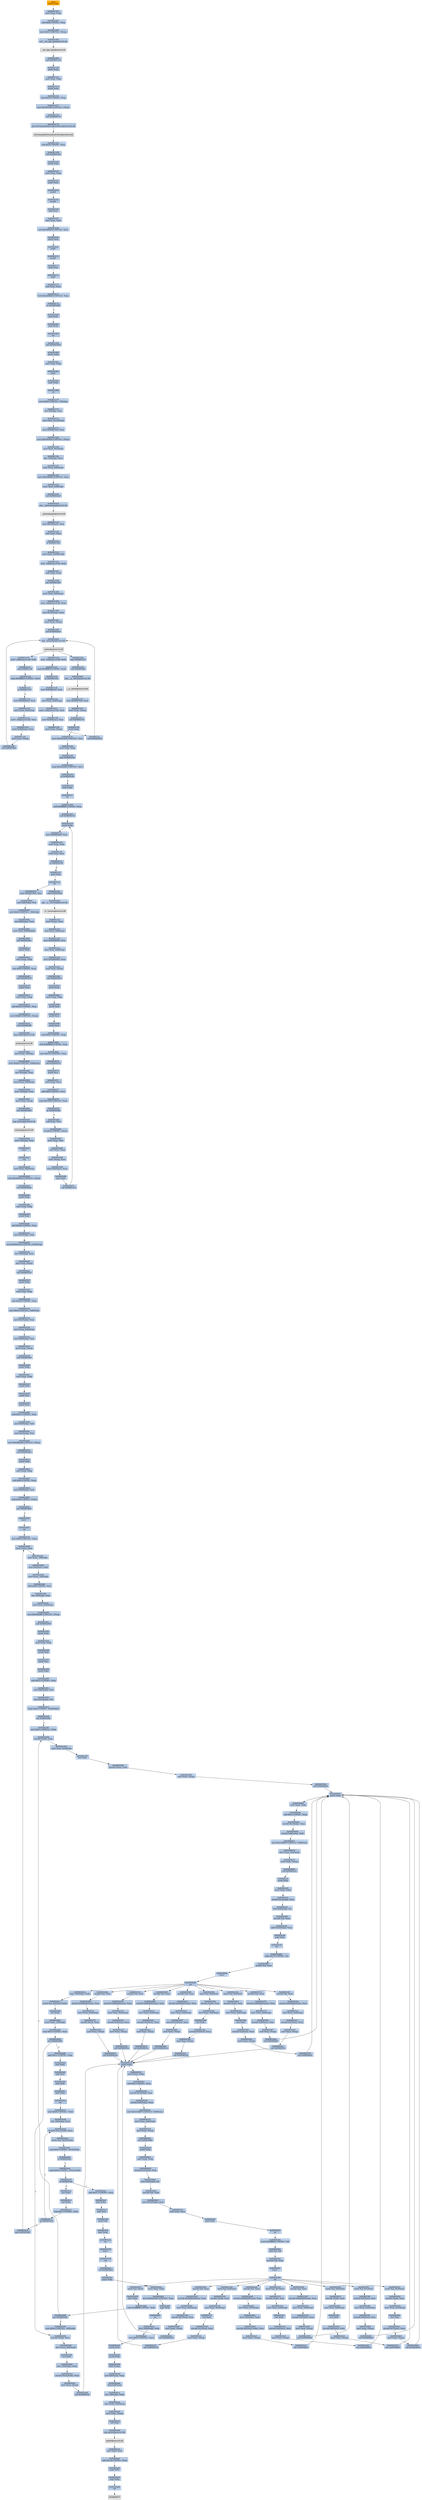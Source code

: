 digraph G {
node[shape=rectangle,style=filled,fillcolor=lightsteelblue,color=lightsteelblue]
bgcolor="transparent"
a0x00401280pushl_ebp[label="start\npushl %ebp",color="lightgrey",fillcolor="orange"];
a0x00401281movl_esp_ebp[label="0x00401281\nmovl %esp, %ebp"];
a0x00401283subl_0x8UINT8_esp[label="0x00401283\nsubl $0x8<UINT8>, %esp"];
a0x00401286movl_0x1UINT32_esp_[label="0x00401286\nmovl $0x1<UINT32>, (%esp)"];
a0x0040128dcall___set_app_type_msvcrt_dll[label="0x0040128d\ncall __set_app_type@msvcrt.dll"];
a__set_app_type_msvcrt_dll[label="__set_app_type@msvcrt.dll",color="lightgrey",fillcolor="lightgrey"];
a0x00401293call_0x00401150[label="0x00401293\ncall 0x00401150"];
a0x00401150pushl_ebp[label="0x00401150\npushl %ebp"];
a0x00401151movl_esp_ebp[label="0x00401151\nmovl %esp, %ebp"];
a0x00401153pushl_ebx[label="0x00401153\npushl %ebx"];
a0x00401154subl_0x24UINT8_esp[label="0x00401154\nsubl $0x24<UINT8>, %esp"];
a0x00401157movl_0x401000UINT32_esp_[label="0x00401157\nmovl $0x401000<UINT32>, (%esp)"];
a0x0040115ecall_0x00406170[label="0x0040115e\ncall 0x00406170"];
a0x00406170jmp_SetUnhandledExceptionFilter_kernel32_dll[label="0x00406170\njmp SetUnhandledExceptionFilter@kernel32.dll"];
SetUnhandledExceptionFilter_kernel32_dll[label="SetUnhandledExceptionFilter@kernel32.dll",color="lightgrey",fillcolor="lightgrey"];
a0x00401163subl_0x4UINT8_esp[label="0x00401163\nsubl $0x4<UINT8>, %esp"];
a0x00401166call_0x00405c60[label="0x00401166\ncall 0x00405c60"];
a0x00405c60pushl_ebp[label="0x00405c60\npushl %ebp"];
a0x00405c61movl_esp_ebp[label="0x00405c61\nmovl %esp, %ebp"];
a0x00405c63pushl_ebx[label="0x00405c63\npushl %ebx"];
a0x00405c64pushfl_[label="0x00405c64\npushfl "];
a0x00405c65pushfl_[label="0x00405c65\npushfl "];
a0x00405c66popl_eax[label="0x00405c66\npopl %eax"];
a0x00405c67movl_eax_ebx[label="0x00405c67\nmovl %eax, %ebx"];
a0x00405c69xorl_0x200000UINT32_eax[label="0x00405c69\nxorl $0x200000<UINT32>, %eax"];
a0x00405c6epushl_eax[label="0x00405c6e\npushl %eax"];
a0x00405c6fpopfl_[label="0x00405c6f\npopfl "];
a0x00405c70pushfl_[label="0x00405c70\npushfl "];
a0x00405c71popl_eax[label="0x00405c71\npopl %eax"];
a0x00405c72popfl_[label="0x00405c72\npopfl "];
a0x00405c73xorl_ebx_eax[label="0x00405c73\nxorl %ebx, %eax"];
a0x00405c75testl_0x200000UINT32_eax[label="0x00405c75\ntestl $0x200000<UINT32>, %eax"];
a0x00405c7aje_0x00405d40[label="0x00405c7a\nje 0x00405d40"];
a0x00405d40popl_ebx[label="0x00405d40\npopl %ebx"];
a0x00405d41popl_ebp[label="0x00405d41\npopl %ebp"];
a0x00405d42ret[label="0x00405d42\nret"];
a0x0040116bcall_0x00405d60[label="0x0040116b\ncall 0x00405d60"];
a0x00405d60pushl_ebp[label="0x00405d60\npushl %ebp"];
a0x00405d61movl_esp_ebp[label="0x00405d61\nmovl %esp, %ebp"];
a0x00405d63fninit_[label="0x00405d63\nfninit "];
a0x00405d65popl_ebp[label="0x00405d65\npopl %ebp"];
a0x00405d66ret[label="0x00405d66\nret"];
a0x00401170movl_0x0UINT32__8ebp_[label="0x00401170\nmovl $0x0<UINT32>, -8(%ebp)"];
a0x00401177leal__8ebp__eax[label="0x00401177\nleal -8(%ebp), %eax"];
a0x0040117amovl_eax_0x10esp_[label="0x0040117a\nmovl %eax, 0x10(%esp)"];
a0x0040117emovl_0x004070a4_eax[label="0x0040117e\nmovl 0x004070a4, %eax"];
a0x00401183movl_0x40b004UINT32_esp_[label="0x00401183\nmovl $0x40b004<UINT32>, (%esp)"];
a0x0040118amovl_eax_0xcesp_[label="0x0040118a\nmovl %eax, 0xc(%esp)"];
a0x0040118eleal__12ebp__eax[label="0x0040118e\nleal -12(%ebp), %eax"];
a0x00401191movl_eax_0x8esp_[label="0x00401191\nmovl %eax, 0x8(%esp)"];
a0x00401195movl_0x40b000UINT32_eax[label="0x00401195\nmovl $0x40b000<UINT32>, %eax"];
a0x0040119amovl_eax_0x4esp_[label="0x0040119a\nmovl %eax, 0x4(%esp)"];
a0x0040119ecall_0x00405dc8[label="0x0040119e\ncall 0x00405dc8"];
a0x00405dc8jmp___getmainargs_msvcrt_dll[label="0x00405dc8\njmp __getmainargs@msvcrt.dll"];
a__getmainargs_msvcrt_dll[label="__getmainargs@msvcrt.dll",color="lightgrey",fillcolor="lightgrey"];
a0x004011a3movl_0x0040bae0_eax[label="0x004011a3\nmovl 0x0040bae0, %eax"];
a0x004011a8testl_eax_eax[label="0x004011a8\ntestl %eax, %eax"];
a0x004011aaje_0x00401210[label="0x004011aa\nje 0x00401210"];
a0x004011acmovl_eax_0x004070a8[label="0x004011ac\nmovl %eax, 0x004070a8"];
a0x004011b1movl__iob_msvcrt_dll_edx[label="0x004011b1\nmovl _iob@msvcrt.dll, %edx"];
a0x004011b7testl_edx_edx[label="0x004011b7\ntestl %edx, %edx"];
a0x004011b9jne_0x00401260[label="0x004011b9\njne 0x00401260"];
a0x00401260movl_eax_0x4esp_[label="0x00401260\nmovl %eax, 0x4(%esp)"];
a0x00401264movl__iob_msvcrt_dll_eax[label="0x00401264\nmovl _iob@msvcrt.dll, %eax"];
a0x00401269movl_0x10eax__eax[label="0x00401269\nmovl 0x10(%eax), %eax"];
a0x0040126cmovl_eax_esp_[label="0x0040126c\nmovl %eax, (%esp)"];
a0x0040126fcall_0x00405dc0[label="0x0040126f\ncall 0x00405dc0"];
a0x00405dc0jmp__setmode_msvcrt_dll[label="0x00405dc0\njmp _setmode@msvcrt.dll"];
a_setmode_msvcrt_dll[label="_setmode@msvcrt.dll",color="lightgrey",fillcolor="lightgrey"];
a0x00401274movl__iob_msvcrt_dll_edx[label="0x00401274\nmovl _iob@msvcrt.dll, %edx"];
a0x0040127ajmp_0x004011bf[label="0x0040127a\njmp 0x004011bf"];
a0x004011bfcmpl_0xffffffe0UINT8_edx[label="0x004011bf\ncmpl $0xffffffe0<UINT8>, %edx"];
a0x004011c2je_0x004011e3[label="0x004011c2\nje 0x004011e3"];
a0x004011c4movl_0x0040bae0_eax[label="0x004011c4\nmovl 0x0040bae0, %eax"];
a0x004011c9movl_eax_0x4esp_[label="0x004011c9\nmovl %eax, 0x4(%esp)"];
a0x004011cdmovl__iob_msvcrt_dll_eax[label="0x004011cd\nmovl _iob@msvcrt.dll, %eax"];
a0x004011d2movl_0x30eax__eax[label="0x004011d2\nmovl 0x30(%eax), %eax"];
a0x004011d5movl_eax_esp_[label="0x004011d5\nmovl %eax, (%esp)"];
a0x004011d8call_0x00405dc0[label="0x004011d8\ncall 0x00405dc0"];
a0x004011ddmovl__iob_msvcrt_dll_edx[label="0x004011dd\nmovl _iob@msvcrt.dll, %edx"];
a0x004011e3cmpl_0xffffffc0UINT8_edx[label="0x004011e3\ncmpl $0xffffffc0<UINT8>, %edx"];
a0x004011e6je_0x00401210[label="0x004011e6\nje 0x00401210"];
a0x004011e8movl_0x0040bae0_eax[label="0x004011e8\nmovl 0x0040bae0, %eax"];
a0x004011edmovl_eax_0x4esp_[label="0x004011ed\nmovl %eax, 0x4(%esp)"];
a0x004011f1movl__iob_msvcrt_dll_eax[label="0x004011f1\nmovl _iob@msvcrt.dll, %eax"];
a0x004011f6movl_0x50eax__eax[label="0x004011f6\nmovl 0x50(%eax), %eax"];
a0x004011f9movl_eax_esp_[label="0x004011f9\nmovl %eax, (%esp)"];
a0x004011fccall_0x00405dc0[label="0x004011fc\ncall 0x00405dc0"];
a0x00401201jmp_0x00401210[label="0x00401201\njmp 0x00401210"];
a0x00401210call_0x00405db8[label="0x00401210\ncall 0x00405db8"];
a0x00405db8jmp___p__fmode_msvcrt_dll[label="0x00405db8\njmp __p__fmode@msvcrt.dll"];
a__p__fmode_msvcrt_dll[label="__p__fmode@msvcrt.dll",color="lightgrey",fillcolor="lightgrey"];
a0x00401215movl_0x004070a8_edx[label="0x00401215\nmovl 0x004070a8, %edx"];
a0x0040121bmovl_edx_eax_[label="0x0040121b\nmovl %edx, (%eax)"];
a0x0040121dcall_0x00405c30[label="0x0040121d\ncall 0x00405c30"];
a0x00405c30pushl_ebp[label="0x00405c30\npushl %ebp"];
a0x00405c31movl_0x40a260UINT32_ecx[label="0x00405c31\nmovl $0x40a260<UINT32>, %ecx"];
a0x00405c36movl_esp_ebp[label="0x00405c36\nmovl %esp, %ebp"];
a0x00405c38jmp_0x00405c4e[label="0x00405c38\njmp 0x00405c4e"];
a0x00405c4ecmpl_0x40a260UINT32_ecx[label="0x00405c4e\ncmpl $0x40a260<UINT32>, %ecx"];
a0x00405c54jb_0x00405c40[label="0x00405c54\njb 0x00405c40"];
a0x00405c56popl_ebp[label="0x00405c56\npopl %ebp"];
a0x00405c57ret[label="0x00405c57\nret"];
a0x00401222andl_0xfffffff0UINT8_esp[label="0x00401222\nandl $0xfffffff0<UINT8>, %esp"];
a0x00401225call_0x00405c10[label="0x00401225\ncall 0x00405c10"];
a0x00405c10pushl_ebp[label="0x00405c10\npushl %ebp"];
a0x00405c11movl_0x0040bae8_eax[label="0x00405c11\nmovl 0x0040bae8, %eax"];
a0x00405c16movl_esp_ebp[label="0x00405c16\nmovl %esp, %ebp"];
a0x00405c18testl_eax_eax[label="0x00405c18\ntestl %eax, %eax"];
a0x00405c1aje_0x00405c20[label="0x00405c1a\nje 0x00405c20"];
a0x00405c1cpopl_ebp[label="0x00405c1c\npopl %ebp"];
a0x00405c1dret[label="0x00405c1d\nret"];
a0x0040122acall_0x00405da8[label="0x0040122a\ncall 0x00405da8"];
a0x00405da8jmp___p__environ_msvcrt_dll[label="0x00405da8\njmp __p__environ@msvcrt.dll"];
a__p__environ_msvcrt_dll[label="__p__environ@msvcrt.dll",color="lightgrey",fillcolor="lightgrey"];
a0x0040122fmovl_eax__eax[label="0x0040122f\nmovl (%eax), %eax"];
a0x00401231movl_eax_0x8esp_[label="0x00401231\nmovl %eax, 0x8(%esp)"];
a0x00401235movl_0x0040b000_eax[label="0x00401235\nmovl 0x0040b000, %eax"];
a0x0040123amovl_eax_0x4esp_[label="0x0040123a\nmovl %eax, 0x4(%esp)"];
a0x0040123emovl_0x0040b004_eax[label="0x0040123e\nmovl 0x0040b004, %eax"];
a0x00401243movl_eax_esp_[label="0x00401243\nmovl %eax, (%esp)"];
a0x00401246call_0x00403063[label="0x00401246\ncall 0x00403063"];
a0x00403063pushl_ebp[label="0x00403063\npushl %ebp"];
a0x00403064movl_esp_ebp[label="0x00403064\nmovl %esp, %ebp"];
a0x00403066pushl_edi[label="0x00403066\npushl %edi"];
a0x00403067pushl_esi[label="0x00403067\npushl %esi"];
a0x00403068pushl_ebx[label="0x00403068\npushl %ebx"];
a0x00403069subl_0x2cUINT8_esp[label="0x00403069\nsubl $0x2c<UINT8>, %esp"];
a0x0040306candl_0xfffffff0UINT8_esp[label="0x0040306c\nandl $0xfffffff0<UINT8>, %esp"];
a0x0040306fmovl_0x10UINT32_eax[label="0x0040306f\nmovl $0x10<UINT32>, %eax"];
a0x00403074call_0x00405d70[label="0x00403074\ncall 0x00405d70"];
a0x00405d70pushl_ecx[label="0x00405d70\npushl %ecx"];
a0x00405d71movl_esp_ecx[label="0x00405d71\nmovl %esp, %ecx"];
a0x00405d73addl_0x8UINT8_ecx[label="0x00405d73\naddl $0x8<UINT8>, %ecx"];
a0x00405d76cmpl_0x1000UINT32_eax[label="0x00405d76\ncmpl $0x1000<UINT32>, %eax"];
a0x00405d7bjb_0x00405d8d[label="0x00405d7b\njb 0x00405d8d"];
a0x00405d8dsubl_eax_ecx[label="0x00405d8d\nsubl %eax, %ecx"];
a0x00405d8forl_0x0UINT8_ecx_[label="0x00405d8f\norl $0x0<UINT8>, (%ecx)"];
a0x00405d92movl_esp_eax[label="0x00405d92\nmovl %esp, %eax"];
a0x00405d94movl_ecx_esp[label="0x00405d94\nmovl %ecx, %esp"];
a0x00405d96movl_eax__ecx[label="0x00405d96\nmovl (%eax), %ecx"];
a0x00405d98movl_0x4eax__eax[label="0x00405d98\nmovl 0x4(%eax), %eax"];
a0x00405d9bjmp_eax[label="0x00405d9b\njmp %eax"];
a0x00403079call_0x00405c10[label="0x00403079\ncall 0x00405c10"];
a0x0040307emovl_0x00407034_esi[label="0x0040307e\nmovl 0x00407034, %esi"];
a0x00403084subl_0x8ebp__esi[label="0x00403084\nsubl 0x8(%ebp), %esi"];
a0x00403087movl_0x0UINT32__24ebp_[label="0x00403087\nmovl $0x0<UINT32>, -24(%ebp)"];
a0x0040308eleal_0x8ebp__eax[label="0x0040308e\nleal 0x8(%ebp), %eax"];
a0x00403091movl_eax_0x0040bb00[label="0x00403091\nmovl %eax, 0x0040bb00"];
a0x00403096call_0x004026ca[label="0x00403096\ncall 0x004026ca"];
a0x004026capushl_ebp[label="0x004026ca\npushl %ebp"];
a0x004026cbmovl_esp_ebp[label="0x004026cb\nmovl %esp, %ebp"];
a0x004026cdsubl_0x8UINT8_esp[label="0x004026cd\nsubl $0x8<UINT8>, %esp"];
a0x004026d0call_0x00403b70[label="0x004026d0\ncall 0x00403b70"];
a0x00403b70pushl_ebp[label="0x00403b70\npushl %ebp"];
a0x00403b71movl_esp_ebp[label="0x00403b71\nmovl %esp, %ebp"];
a0x00403b73subl_0x18UINT8_esp[label="0x00403b73\nsubl $0x18<UINT8>, %esp"];
a0x00403b76movl_0x82UINT32_esp_[label="0x00403b76\nmovl $0x82<UINT32>, (%esp)"];
a0x00403b7dcall_0x00405df0[label="0x00403b7d\ncall 0x00405df0"];
a0x00405df0jmp_malloc_msvcrt_dll[label="0x00405df0\njmp malloc@msvcrt.dll"];
malloc_msvcrt_dll[label="malloc@msvcrt.dll",color="lightgrey",fillcolor="lightgrey"];
a0x00403b82movl_eax__4ebp_[label="0x00403b82\nmovl %eax, -4(%ebp)"];
a0x00403b85movl_0x82UINT32_0x8esp_[label="0x00403b85\nmovl $0x82<UINT32>, 0x8(%esp)"];
a0x00403b8dleal__4ebp__eax[label="0x00403b8d\nleal -4(%ebp), %eax"];
a0x00403b90movl_eax_0x4esp_[label="0x00403b90\nmovl %eax, 0x4(%esp)"];
a0x00403b94movl__4ebp__eax[label="0x00403b94\nmovl -4(%ebp), %eax"];
a0x00403b97movl_eax_esp_[label="0x00403b97\nmovl %eax, (%esp)"];
a0x00403b9acall_0x00405de8[label="0x00403b9a\ncall 0x00405de8"];
a0x00405de8jmp_memcpy_msvcrt_dll[label="0x00405de8\njmp memcpy@msvcrt.dll"];
memcpy_msvcrt_dll[label="memcpy@msvcrt.dll",color="lightgrey",fillcolor="lightgrey"];
a0x00403b9fmovl__4ebp__eax[label="0x00403b9f\nmovl -4(%ebp), %eax"];
a0x00403ba2leave_[label="0x00403ba2\nleave "];
a0x00403ba3ret[label="0x00403ba3\nret"];
a0x004026d5movl_eax_0x4esp_[label="0x004026d5\nmovl %eax, 0x4(%esp)"];
a0x004026d9movl_0x4043edUINT32_esp_[label="0x004026d9\nmovl $0x4043ed<UINT32>, (%esp)"];
a0x004026e0call_0x00404a8a[label="0x004026e0\ncall 0x00404a8a"];
a0x00404a8apushl_ebp[label="0x00404a8a\npushl %ebp"];
a0x00404a8bmovl_esp_ebp[label="0x00404a8b\nmovl %esp, %ebp"];
a0x00404a8dpushl_ebx[label="0x00404a8d\npushl %ebx"];
a0x00404a8esubl_0x24UINT8_esp[label="0x00404a8e\nsubl $0x24<UINT8>, %esp"];
a0x00404a91movl_0xcebp__ebx[label="0x00404a91\nmovl 0xc(%ebp), %ebx"];
a0x00404a94movl_0x40a22eUINT32_0x4esp_[label="0x00404a94\nmovl $0x40a22e<UINT32>, 0x4(%esp)"];
a0x00404a9cleal__16ebp__eax[label="0x00404a9c\nleal -16(%ebp), %eax"];
a0x00404a9fmovl_eax_esp_[label="0x00404a9f\nmovl %eax, (%esp)"];
a0x00404aa2call_0x00402525[label="0x00404aa2\ncall 0x00402525"];
a0x00402525pushl_ebp[label="0x00402525\npushl %ebp"];
a0x00402526movl_esp_ebp[label="0x00402526\nmovl %esp, %ebp"];
a0x00402528subl_0x18UINT8_esp[label="0x00402528\nsubl $0x18<UINT8>, %esp"];
a0x0040252bmovl_0x0UINT32_0x8esp_[label="0x0040252b\nmovl $0x0<UINT32>, 0x8(%esp)"];
a0x00402533movl_0xcebp__eax[label="0x00402533\nmovl 0xc(%ebp), %eax"];
a0x00402536movl_eax_0x4esp_[label="0x00402536\nmovl %eax, 0x4(%esp)"];
a0x0040253amovl_0x8ebp__eax[label="0x0040253a\nmovl 0x8(%ebp), %eax"];
a0x0040253dmovl_eax_esp_[label="0x0040253d\nmovl %eax, (%esp)"];
a0x00402540call_0x00403e60[label="0x00402540\ncall 0x00403e60"];
a0x00403e60pushl_ebp[label="0x00403e60\npushl %ebp"];
a0x00403e61movl_esp_ebp[label="0x00403e61\nmovl %esp, %ebp"];
a0x00403e63pushl_edi[label="0x00403e63\npushl %edi"];
a0x00403e64pushl_esi[label="0x00403e64\npushl %esi"];
a0x00403e65pushl_ebx[label="0x00403e65\npushl %ebx"];
a0x00403e66subl_0x1cUINT8_esp[label="0x00403e66\nsubl $0x1c<UINT8>, %esp"];
a0x00403e69movl_0x8ebp__edi[label="0x00403e69\nmovl 0x8(%ebp), %edi"];
a0x00403e6cmovl_0xcebp__esi[label="0x00403e6c\nmovl 0xc(%ebp), %esi"];
a0x00403e6fmovl_0x40ba80UINT32_esp_[label="0x00403e6f\nmovl $0x40ba80<UINT32>, (%esp)"];
a0x00403e76call_0x00403822[label="0x00403e76\ncall 0x00403822"];
a0x00403822pushl_ebp[label="0x00403822\npushl %ebp"];
a0x00403823movl_esp_ebp[label="0x00403823\nmovl %esp, %ebp"];
a0x00403825subl_0x8UINT8_esp[label="0x00403825\nsubl $0x8<UINT8>, %esp"];
a0x00403828movl_0x8ebp__eax[label="0x00403828\nmovl 0x8(%ebp), %eax"];
a0x0040382bcmpl_0x0UINT8_eax_[label="0x0040382b\ncmpl $0x0<UINT8>, (%eax)"];
a0x0040382ejne_0x00403840[label="0x0040382e\njne 0x00403840"];
a0x00403840leave_[label="0x00403840\nleave "];
a0x00403841ret[label="0x00403841\nret"];
a0x00403e7bmovl_0x0UINT32_ebx[label="0x00403e7b\nmovl $0x0<UINT32>, %ebx"];
a0x00403e80movl_esi__eax[label="0x00403e80\nmovl (%esi), %eax"];
a0x00403e82movl_eax__24ebp_[label="0x00403e82\nmovl %eax, -24(%ebp)"];
a0x00403e85movl_0x4esi__eax[label="0x00403e85\nmovl 0x4(%esi), %eax"];
a0x00403e88movl_eax__20ebp_[label="0x00403e88\nmovl %eax, -20(%ebp)"];
a0x00403e8baddl_0x8UINT8_esi[label="0x00403e8b\naddl $0x8<UINT8>, %esi"];
a0x00403e8eleal__24ebp__eax[label="0x00403e8e\nleal -24(%ebp), %eax"];
a0x00403e91movl_eax_0x4esp_[label="0x00403e91\nmovl %eax, 0x4(%esp)"];
a0x00403e95movl_0x40ba80UINT32_esp_[label="0x00403e95\nmovl $0x40ba80<UINT32>, (%esp)"];
a0x00403e9ccall_0x00402293[label="0x00403e9c\ncall 0x00402293"];
a0x00402293pushl_ebp[label="0x00402293\npushl %ebp"];
a0x00402294movl_esp_ebp[label="0x00402294\nmovl %esp, %ebp"];
a0x00402296pushl_edi[label="0x00402296\npushl %edi"];
a0x00402297pushl_esi[label="0x00402297\npushl %esi"];
a0x00402298pushl_ebx[label="0x00402298\npushl %ebx"];
a0x00402299subl_0x1cUINT8_esp[label="0x00402299\nsubl $0x1c<UINT8>, %esp"];
a0x0040229cmovl_0x8ebp__edi[label="0x0040229c\nmovl 0x8(%ebp), %edi"];
a0x0040229fmovl_0xcebp__esi[label="0x0040229f\nmovl 0xc(%ebp), %esi"];
a0x004022a2cmpb_0x0UINT8_0x0040b8a0[label="0x004022a2\ncmpb $0x0<UINT8>, 0x0040b8a0"];
a0x004022a9jne_0x004022fb[label="0x004022a9\njne 0x004022fb"];
a0x004022fbmovl_0x7UINT32_ebx[label="0x004022fb\nmovl $0x7<UINT32>, %ebx"];
a0x00402300movzbl_edi__eax[label="0x00402300\nmovzbl (%edi), %eax"];
a0x00402303movl_eax_0x4esp_[label="0x00402303\nmovl %eax, 0x4(%esp)"];
a0x00402307incl_edi[label="0x00402307\nincl %edi"];
a0x00402308movzbl_esi__eax[label="0x00402308\nmovzbl (%esi), %eax"];
a0x0040230bmovl_eax_esp_[label="0x0040230b\nmovl %eax, (%esp)"];
a0x0040230ecall_0x00404b63[label="0x0040230e\ncall 0x00404b63"];
a0x00404b63pushl_ebp[label="0x00404b63\npushl %ebp"];
a0x00404b64movl_esp_ebp[label="0x00404b64\nmovl %esp, %ebp"];
a0x00404b66subl_0xcUINT8_esp[label="0x00404b66\nsubl $0xc<UINT8>, %esp"];
a0x00404b69movzbl_0xcebp__eax[label="0x00404b69\nmovzbl 0xc(%ebp), %eax"];
a0x00404b6dmovzbl_0x8ebp__edx[label="0x00404b6d\nmovzbl 0x8(%ebp), %edx"];
a0x00404b71movl_0x12d687UINT32_0x8esp_[label="0x00404b71\nmovl $0x12d687<UINT32>, 0x8(%esp)"];
a0x00404b79movl_eax_0x4esp_[label="0x00404b79\nmovl %eax, 0x4(%esp)"];
a0x00404b7dmovl_edx_esp_[label="0x00404b7d\nmovl %edx, (%esp)"];
a0x00404b80call_0x00402e3e[label="0x00404b80\ncall 0x00402e3e"];
a0x00402e3epushl_ebp[label="0x00402e3e\npushl %ebp"];
a0x00402e3fmovl_esp_ebp[label="0x00402e3f\nmovl %esp, %ebp"];
a0x00402e41movzbl_0xcebp__eax[label="0x00402e41\nmovzbl 0xc(%ebp), %eax"];
a0x00402e45xorb_0x8ebp__al[label="0x00402e45\nxorb 0x8(%ebp), %al"];
a0x00402e48movzbl_al_eax[label="0x00402e48\nmovzbl %al, %eax"];
a0x00402e4baddl_0x10ebp__eax[label="0x00402e4b\naddl 0x10(%ebp), %eax"];
a0x00402e4epopl_ebp[label="0x00402e4e\npopl %ebp"];
a0x00402e4fret[label="0x00402e4f\nret"];
a0x00404b85addb_0x79UINT8_al[label="0x00404b85\naddb $0x79<UINT8>, %al"];
a0x00404b87movzbl_al_eax[label="0x00404b87\nmovzbl %al, %eax"];
a0x00404b8aleave_[label="0x00404b8a\nleave "];
a0x00404b8bret[label="0x00404b8b\nret"];
a0x00402313movzbl_al_eax[label="0x00402313\nmovzbl %al, %eax"];
a0x00402316movzbl_0x40b8a0eax__eax[label="0x00402316\nmovzbl 0x40b8a0(%eax), %eax"];
a0x0040231dmovl_eax_0x4esp_[label="0x0040231d\nmovl %eax, 0x4(%esp)"];
a0x00402321movzbl_0x4esi__eax[label="0x00402321\nmovzbl 0x4(%esi), %eax"];
a0x00402325movl_eax_esp_[label="0x00402325\nmovl %eax, (%esp)"];
a0x00402328call_0x0040433e[label="0x00402328\ncall 0x0040433e"];
a0x0040433epushl_ebp[label="0x0040433e\npushl %ebp"];
a0x0040433fmovl_esp_ebp[label="0x0040433f\nmovl %esp, %ebp"];
a0x00404341subl_0xcUINT8_esp[label="0x00404341\nsubl $0xc<UINT8>, %esp"];
a0x00404344movzbl_0xcebp__eax[label="0x00404344\nmovzbl 0xc(%ebp), %eax"];
a0x00404348movzbl_0x8ebp__edx[label="0x00404348\nmovzbl 0x8(%ebp), %edx"];
a0x0040434cmovl_0x12d687UINT32_0x8esp_[label="0x0040434c\nmovl $0x12d687<UINT32>, 0x8(%esp)"];
a0x00404354movl_eax_0x4esp_[label="0x00404354\nmovl %eax, 0x4(%esp)"];
a0x00404358movl_edx_esp_[label="0x00404358\nmovl %edx, (%esp)"];
a0x0040435bcall_0x004026b6[label="0x0040435b\ncall 0x004026b6"];
a0x004026b6pushl_ebp[label="0x004026b6\npushl %ebp"];
a0x004026b7movl_esp_ebp[label="0x004026b7\nmovl %esp, %ebp"];
a0x004026b9movzbl_0xcebp__eax[label="0x004026b9\nmovzbl 0xc(%ebp), %eax"];
a0x004026bdxorb_0x8ebp__al[label="0x004026bd\nxorb 0x8(%ebp), %al"];
a0x004026c0movzbl_al_edx[label="0x004026c0\nmovzbl %al, %edx"];
a0x004026c3movl_0x10ebp__eax[label="0x004026c3\nmovl 0x10(%ebp), %eax"];
a0x004026c6subl_edx_eax[label="0x004026c6\nsubl %edx, %eax"];
a0x004026c8popl_ebp[label="0x004026c8\npopl %ebp"];
a0x004026c9ret[label="0x004026c9\nret"];
a0x00404360movb_0xffffff87UINT8_dl[label="0x00404360\nmovb $0xffffff87<UINT8>, %dl"];
a0x00404362subb_al_dl[label="0x00404362\nsubb %al, %dl"];
a0x00404364movzbl_dl_eax[label="0x00404364\nmovzbl %dl, %eax"];
a0x00404367leave_[label="0x00404367\nleave "];
a0x00404368ret[label="0x00404368\nret"];
a0x0040232dmovb_al_0x4esi_[label="0x0040232d\nmovb %al, 0x4(%esi)"];
a0x00402330movzbl_edi__eax[label="0x00402330\nmovzbl (%edi), %eax"];
a0x00402333movl_eax_0x4esp_[label="0x00402333\nmovl %eax, 0x4(%esp)"];
a0x00402337incl_edi[label="0x00402337\nincl %edi"];
a0x00402338movzbl_0x1esi__eax[label="0x00402338\nmovzbl 0x1(%esi), %eax"];
a0x0040233cmovl_eax_esp_[label="0x0040233c\nmovl %eax, (%esp)"];
a0x0040233fcall_0x0040433e[label="0x0040233f\ncall 0x0040433e"];
a0x00402344movzbl_al_eax[label="0x00402344\nmovzbl %al, %eax"];
a0x00402347movzbl_0x40b8a0eax__eax[label="0x00402347\nmovzbl 0x40b8a0(%eax), %eax"];
a0x0040234emovl_eax_0x4esp_[label="0x0040234e\nmovl %eax, 0x4(%esp)"];
a0x00402352movzbl_0x5esi__eax[label="0x00402352\nmovzbl 0x5(%esi), %eax"];
a0x00402356movl_eax_esp_[label="0x00402356\nmovl %eax, (%esp)"];
a0x00402359call_0x00404b63[label="0x00402359\ncall 0x00404b63"];
a0x0040235emovb_al_0x5esi_[label="0x0040235e\nmovb %al, 0x5(%esi)"];
a0x00402361movzbl_edi__eax[label="0x00402361\nmovzbl (%edi), %eax"];
a0x00402364movl_eax_0x4esp_[label="0x00402364\nmovl %eax, 0x4(%esp)"];
a0x00402368incl_edi[label="0x00402368\nincl %edi"];
a0x00402369movzbl_0x2esi__eax[label="0x00402369\nmovzbl 0x2(%esi), %eax"];
a0x0040236dmovl_eax_esp_[label="0x0040236d\nmovl %eax, (%esp)"];
a0x00402370call_0x00404b63[label="0x00402370\ncall 0x00404b63"];
a0x00402375movzbl_al_eax[label="0x00402375\nmovzbl %al, %eax"];
a0x00402378movzbl_0x40b8a0eax__eax[label="0x00402378\nmovzbl 0x40b8a0(%eax), %eax"];
a0x0040237fmovl_eax_0x4esp_[label="0x0040237f\nmovl %eax, 0x4(%esp)"];
a0x00402383movzbl_0x6esi__eax[label="0x00402383\nmovzbl 0x6(%esi), %eax"];
a0x00402387movl_eax_esp_[label="0x00402387\nmovl %eax, (%esp)"];
a0x0040238acall_0x00404b63[label="0x0040238a\ncall 0x00404b63"];
a0x0040238fmovb_al_0x6esi_[label="0x0040238f\nmovb %al, 0x6(%esi)"];
a0x00402392movzbl_edi__eax[label="0x00402392\nmovzbl (%edi), %eax"];
a0x00402395movl_eax_0x4esp_[label="0x00402395\nmovl %eax, 0x4(%esp)"];
a0x00402399incl_edi[label="0x00402399\nincl %edi"];
a0x0040239amovzbl_0x3esi__eax[label="0x0040239a\nmovzbl 0x3(%esi), %eax"];
a0x0040239emovl_eax_esp_[label="0x0040239e\nmovl %eax, (%esp)"];
a0x004023a1call_0x0040433e[label="0x004023a1\ncall 0x0040433e"];
a0x004023a6movzbl_al_eax[label="0x004023a6\nmovzbl %al, %eax"];
a0x004023a9movzbl_0x40b8a0eax__eax[label="0x004023a9\nmovzbl 0x40b8a0(%eax), %eax"];
a0x004023b0movl_eax_0x4esp_[label="0x004023b0\nmovl %eax, 0x4(%esp)"];
a0x004023b4movzbl_0x7esi__eax[label="0x004023b4\nmovzbl 0x7(%esi), %eax"];
a0x004023b8movl_eax_esp_[label="0x004023b8\nmovl %eax, (%esp)"];
a0x004023bbcall_0x0040433e[label="0x004023bb\ncall 0x0040433e"];
a0x004023c0movb_al_0x7esi_[label="0x004023c0\nmovb %al, 0x7(%esi)"];
a0x004023c3movzbl_edi__eax[label="0x004023c3\nmovzbl (%edi), %eax"];
a0x004023c6movl_eax_0x4esp_[label="0x004023c6\nmovl %eax, 0x4(%esp)"];
a0x004023caincl_edi[label="0x004023ca\nincl %edi"];
a0x004023cbmovzbl_0x4esi__eax[label="0x004023cb\nmovzbl 0x4(%esi), %eax"];
a0x004023cfmovl_eax_esp_[label="0x004023cf\nmovl %eax, (%esp)"];
a0x004023d2call_0x00404b63[label="0x004023d2\ncall 0x00404b63"];
a0x004023d7movzbl_al_eax[label="0x004023d7\nmovzbl %al, %eax"];
a0x004023damovzbl_0x40b8a0eax__eax[label="0x004023da\nmovzbl 0x40b8a0(%eax), %eax"];
a0x004023e1movl_eax_0x4esp_[label="0x004023e1\nmovl %eax, 0x4(%esp)"];
a0x004023e5movzbl_0x1esi__eax[label="0x004023e5\nmovzbl 0x1(%esi), %eax"];
a0x004023e9movl_eax_esp_[label="0x004023e9\nmovl %eax, (%esp)"];
a0x004023eccall_0x0040433e[label="0x004023ec\ncall 0x0040433e"];
a0x004023f1movb_al_0x1esi_[label="0x004023f1\nmovb %al, 0x1(%esi)"];
a0x004023f4movzbl_0x5esi__eax[label="0x004023f4\nmovzbl 0x5(%esi), %eax"];
a0x004023f8movl_eax_0x4esp_[label="0x004023f8\nmovl %eax, 0x4(%esp)"];
a0x004023fcmovzbl_0x4esi__eax[label="0x004023fc\nmovzbl 0x4(%esi), %eax"];
a0x00402400movl_eax_esp_[label="0x00402400\nmovl %eax, (%esp)"];
a0x00402403call_0x00404b63[label="0x00402403\ncall 0x00404b63"];
a0x00402408movzbl_al_eax[label="0x00402408\nmovzbl %al, %eax"];
a0x0040240bmovzbl_0x40b8a0eax__eax[label="0x0040240b\nmovzbl 0x40b8a0(%eax), %eax"];
a0x00402412movl_eax_0x4esp_[label="0x00402412\nmovl %eax, 0x4(%esp)"];
a0x00402416movzbl_0x2esi__eax[label="0x00402416\nmovzbl 0x2(%esi), %eax"];
a0x0040241amovl_eax_esp_[label="0x0040241a\nmovl %eax, (%esp)"];
a0x0040241dcall_0x0040433e[label="0x0040241d\ncall 0x0040433e"];
a0x00402422movb_al_0x2esi_[label="0x00402422\nmovb %al, 0x2(%esi)"];
a0x00402425movzbl_edi__eax[label="0x00402425\nmovzbl (%edi), %eax"];
a0x00402428movl_eax_0x4esp_[label="0x00402428\nmovl %eax, 0x4(%esp)"];
a0x0040242cincl_edi[label="0x0040242c\nincl %edi"];
a0x0040242dmovzbl_0x6esi__eax[label="0x0040242d\nmovzbl 0x6(%esi), %eax"];
a0x00402431movl_eax_esp_[label="0x00402431\nmovl %eax, (%esp)"];
a0x00402434call_0x00404b63[label="0x00402434\ncall 0x00404b63"];
a0x00402439movzbl_al_eax[label="0x00402439\nmovzbl %al, %eax"];
a0x0040243cmovzbl_0x40b8a0eax__eax[label="0x0040243c\nmovzbl 0x40b8a0(%eax), %eax"];
a0x00402443movl_eax_0x4esp_[label="0x00402443\nmovl %eax, 0x4(%esp)"];
a0x00402447movzbl_0x3esi__eax[label="0x00402447\nmovzbl 0x3(%esi), %eax"];
a0x0040244bmovl_eax_esp_[label="0x0040244b\nmovl %eax, (%esp)"];
a0x0040244ecall_0x0040433e[label="0x0040244e\ncall 0x0040433e"];
a0x00402453movb_al_0x3esi_[label="0x00402453\nmovb %al, 0x3(%esi)"];
a0x00402456movzbl_edi__eax[label="0x00402456\nmovzbl (%edi), %eax"];
a0x00402459movl_eax_0x4esp_[label="0x00402459\nmovl %eax, 0x4(%esp)"];
a0x0040245dincl_edi[label="0x0040245d\nincl %edi"];
a0x0040245emovzbl_0x7esi__eax[label="0x0040245e\nmovzbl 0x7(%esi), %eax"];
a0x00402462movl_eax_esp_[label="0x00402462\nmovl %eax, (%esp)"];
a0x00402465call_0x00404b63[label="0x00402465\ncall 0x00404b63"];
a0x0040246amovzbl_al_eax[label="0x0040246a\nmovzbl %al, %eax"];
a0x0040246dmovzbl_0x40b8a0eax__eax[label="0x0040246d\nmovzbl 0x40b8a0(%eax), %eax"];
a0x00402474movl_eax_0x4esp_[label="0x00402474\nmovl %eax, 0x4(%esp)"];
a0x00402478movzbl_esi__eax[label="0x00402478\nmovzbl (%esi), %eax"];
a0x0040247bmovl_eax_esp_[label="0x0040247b\nmovl %eax, (%esp)"];
a0x0040247ecall_0x0040433e[label="0x0040247e\ncall 0x0040433e"];
a0x00402483movb_al_esi_[label="0x00402483\nmovb %al, (%esi)"];
a0x00402485decl_ebx[label="0x00402485\ndecl %ebx"];
a0x00402486cmpl_0xffffffffUINT8_ebx[label="0x00402486\ncmpl $0xffffffff<UINT8>, %ebx"];
a0x00402489jne_0x00402300[label="0x00402489\njne 0x00402300"];
a0x0040248fmovl_0x0UINT32__20ebp_[label="0x0040248f\nmovl $0x0<UINT32>, -20(%ebp)"];
a0x00402496movzbl_edi__eax[label="0x00402496\nmovzbl (%edi), %eax"];
a0x00402499movl_eax_0x4esp_[label="0x00402499\nmovl %eax, 0x4(%esp)"];
a0x0040249dincl_edi[label="0x0040249d\nincl %edi"];
a0x0040249emovl__20ebp__edx[label="0x0040249e\nmovl -20(%ebp), %edx"];
a0x004024a1movzbl_esiedx__eax[label="0x004024a1\nmovzbl (%esi,%edx), %eax"];
a0x004024a5movl_eax_esp_[label="0x004024a5\nmovl %eax, (%esp)"];
a0x004024a8call_0x0040433e[label="0x004024a8\ncall 0x0040433e"];
a0x004024admovzbl_al_eax[label="0x004024ad\nmovzbl %al, %eax"];
a0x004024b0movzbl_0x40b8a0eax__eax[label="0x004024b0\nmovzbl 0x40b8a0(%eax), %eax"];
a0x004024b7movl_eax_0x4esp_[label="0x004024b7\nmovl %eax, 0x4(%esp)"];
a0x004024bbmovl__20ebp__edx[label="0x004024bb\nmovl -20(%ebp), %edx"];
a0x004024bemovzbl_0x4esiedx__eax[label="0x004024be\nmovzbl 0x4(%esi,%edx), %eax"];
a0x004024c3movl_eax_esp_[label="0x004024c3\nmovl %eax, (%esp)"];
a0x004024c6call_0x00404b63[label="0x004024c6\ncall 0x00404b63"];
a0x004024cbmovl__20ebp__edx[label="0x004024cb\nmovl -20(%ebp), %edx"];
a0x004024cemovb_al_0x4esiedx_[label="0x004024ce\nmovb %al, 0x4(%esi,%edx)"];
a0x004024d2incl_edx[label="0x004024d2\nincl %edx"];
a0x004024d3movl_edx__20ebp_[label="0x004024d3\nmovl %edx, -20(%ebp)"];
a0x004024d6cmpl_0x3UINT8_edx[label="0x004024d6\ncmpl $0x3<UINT8>, %edx"];
a0x004024d9jle_0x00402496[label="0x004024d9\njle 0x00402496"];
a0x004024dbaddl_0x1cUINT8_esp[label="0x004024db\naddl $0x1c<UINT8>, %esp"];
a0x004024depopl_ebx[label="0x004024de\npopl %ebx"];
a0x004024dfpopl_esi[label="0x004024df\npopl %esi"];
a0x004024e0popl_edi[label="0x004024e0\npopl %edi"];
a0x004024e1popl_ebp[label="0x004024e1\npopl %ebp"];
a0x004024e2ret[label="0x004024e2\nret"];
a0x00403ea1movl_0x0UINT32_edx[label="0x00403ea1\nmovl $0x0<UINT32>, %edx"];
a0x00403ea6leal__24ebp__ecx[label="0x00403ea6\nleal -24(%ebp), %ecx"];
a0x00403ea9movzbl_ecxedx__eax[label="0x00403ea9\nmovzbl (%ecx,%edx), %eax"];
a0x00403eadmovb_al_ediebx_[label="0x00403ead\nmovb %al, (%edi,%ebx)"];
a0x00403eb0cmpl_0x0UINT8_0x10ebp_[label="0x00403eb0\ncmpl $0x0<UINT8>, 0x10(%ebp)"];
a0x00403eb4je_0x00403ebc[label="0x00403eb4\nje 0x00403ebc"];
a0x00403ebccmpb_0x0UINT8_ecxedx_[label="0x00403ebc\ncmpb $0x0<UINT8>, (%ecx,%edx)"];
a0x00403ec0je_0x00403ecb[label="0x00403ec0\nje 0x00403ecb"];
a0x00403ec2incl_edx[label="0x00403ec2\nincl %edx"];
a0x00403ec3incl_ebx[label="0x00403ec3\nincl %ebx"];
a0x00403ec4cmpl_0x7UINT8_edx[label="0x00403ec4\ncmpl $0x7<UINT8>, %edx"];
a0x00403ec7jle_0x00403ea9[label="0x00403ec7\njle 0x00403ea9"];
a0x00403ec9jmp_0x00403e80[label="0x00403ec9\njmp 0x00403e80"];
a0x00403ecbaddl_0x1cUINT8_esp[label="0x00403ecb\naddl $0x1c<UINT8>, %esp"];
a0x00403ecepopl_ebx[label="0x00403ece\npopl %ebx"];
a0x00403ecfpopl_esi[label="0x00403ecf\npopl %esi"];
a0x00403ed0popl_edi[label="0x00403ed0\npopl %edi"];
a0x00403ed1popl_ebp[label="0x00403ed1\npopl %ebp"];
a0x00403ed2ret[label="0x00403ed2\nret"];
a0x00402545leave_[label="0x00402545\nleave "];
a0x00402546ret[label="0x00402546\nret"];
a0x00404aa7call_0x004028ec[label="0x00404aa7\ncall 0x004028ec"];
a0x004028ecpushl_ebp[label="0x004028ec\npushl %ebp"];
a0x004028edmovl_esp_ebp[label="0x004028ed\nmovl %esp, %ebp"];
a0x004028efmovl_0x405e00UINT32_eax[label="0x004028ef\nmovl $0x405e00<UINT32>, %eax"];
a0x004028f4popl_ebp[label="0x004028f4\npopl %ebp"];
a0x004028f5ret[label="0x004028f5\nret"];
a0x00404aacmovl_0x8ebp__edx[label="0x00404aac\nmovl 0x8(%ebp), %edx"];
a0x00404aafmovl_0x0UINT32_ecx[label="0x00404aaf\nmovl $0x0<UINT32>, %ecx"];
a0x00404ab4pushl_ecx[label="0x00404ab4\npushl %ecx"];
a0x00404ab5pushl_edx[label="0x00404ab5\npushl %edx"];
a0x00404ab6fildll_esp_[label="0x00404ab6\nfildll (%esp)"];
a0x00404ab9leal_0x8esp__esp[label="0x00404ab9\nleal 0x8(%esp), %esp"];
a0x00404abdfstpl_0x8esp_[label="0x00404abd\nfstpl 0x8(%esp)"];
a0x00404ac1leal__16ebp__edx[label="0x00404ac1\nleal -16(%ebp), %edx"];
a0x00404ac4movl_edx_0x4esp_[label="0x00404ac4\nmovl %edx, 0x4(%esp)"];
a0x00404ac8movl_ebx_esp_[label="0x00404ac8\nmovl %ebx, (%esp)"];
a0x00404acbcall_eax[label="0x00404acb\ncall %eax"];
a0x00405e00jmp_sprintf_msvcrt_dll[label="0x00405e00\njmp sprintf@msvcrt.dll"];
sprintf_msvcrt_dll[label="sprintf@msvcrt.dll",color="lightgrey",fillcolor="lightgrey"];
a0x00404acdmovl_ebx_eax[label="0x00404acd\nmovl %ebx, %eax"];
a0x00404acfaddl_0x24UINT8_esp[label="0x00404acf\naddl $0x24<UINT8>, %esp"];
a0x00404ad2popl_ebx[label="0x00404ad2\npopl %ebx"];
a0x00404ad3popl_ebp[label="0x00404ad3\npopl %ebp"];
a0x00404ad4ret[label="0x00404ad4\nret"];
a0x5d8c8d71[label="0x5d8c8d71",color="lightgrey",fillcolor="lightgrey"];
a0x00401280pushl_ebp -> a0x00401281movl_esp_ebp [color="#000000"];
a0x00401281movl_esp_ebp -> a0x00401283subl_0x8UINT8_esp [color="#000000"];
a0x00401283subl_0x8UINT8_esp -> a0x00401286movl_0x1UINT32_esp_ [color="#000000"];
a0x00401286movl_0x1UINT32_esp_ -> a0x0040128dcall___set_app_type_msvcrt_dll [color="#000000"];
a0x0040128dcall___set_app_type_msvcrt_dll -> a__set_app_type_msvcrt_dll [color="#000000"];
a__set_app_type_msvcrt_dll -> a0x00401293call_0x00401150 [color="#000000"];
a0x00401293call_0x00401150 -> a0x00401150pushl_ebp [color="#000000"];
a0x00401150pushl_ebp -> a0x00401151movl_esp_ebp [color="#000000"];
a0x00401151movl_esp_ebp -> a0x00401153pushl_ebx [color="#000000"];
a0x00401153pushl_ebx -> a0x00401154subl_0x24UINT8_esp [color="#000000"];
a0x00401154subl_0x24UINT8_esp -> a0x00401157movl_0x401000UINT32_esp_ [color="#000000"];
a0x00401157movl_0x401000UINT32_esp_ -> a0x0040115ecall_0x00406170 [color="#000000"];
a0x0040115ecall_0x00406170 -> a0x00406170jmp_SetUnhandledExceptionFilter_kernel32_dll [color="#000000"];
a0x00406170jmp_SetUnhandledExceptionFilter_kernel32_dll -> SetUnhandledExceptionFilter_kernel32_dll [color="#000000"];
SetUnhandledExceptionFilter_kernel32_dll -> a0x00401163subl_0x4UINT8_esp [color="#000000"];
a0x00401163subl_0x4UINT8_esp -> a0x00401166call_0x00405c60 [color="#000000"];
a0x00401166call_0x00405c60 -> a0x00405c60pushl_ebp [color="#000000"];
a0x00405c60pushl_ebp -> a0x00405c61movl_esp_ebp [color="#000000"];
a0x00405c61movl_esp_ebp -> a0x00405c63pushl_ebx [color="#000000"];
a0x00405c63pushl_ebx -> a0x00405c64pushfl_ [color="#000000"];
a0x00405c64pushfl_ -> a0x00405c65pushfl_ [color="#000000"];
a0x00405c65pushfl_ -> a0x00405c66popl_eax [color="#000000"];
a0x00405c66popl_eax -> a0x00405c67movl_eax_ebx [color="#000000"];
a0x00405c67movl_eax_ebx -> a0x00405c69xorl_0x200000UINT32_eax [color="#000000"];
a0x00405c69xorl_0x200000UINT32_eax -> a0x00405c6epushl_eax [color="#000000"];
a0x00405c6epushl_eax -> a0x00405c6fpopfl_ [color="#000000"];
a0x00405c6fpopfl_ -> a0x00405c70pushfl_ [color="#000000"];
a0x00405c70pushfl_ -> a0x00405c71popl_eax [color="#000000"];
a0x00405c71popl_eax -> a0x00405c72popfl_ [color="#000000"];
a0x00405c72popfl_ -> a0x00405c73xorl_ebx_eax [color="#000000"];
a0x00405c73xorl_ebx_eax -> a0x00405c75testl_0x200000UINT32_eax [color="#000000"];
a0x00405c75testl_0x200000UINT32_eax -> a0x00405c7aje_0x00405d40 [color="#000000"];
a0x00405c7aje_0x00405d40 -> a0x00405d40popl_ebx [color="#000000",label="T"];
a0x00405d40popl_ebx -> a0x00405d41popl_ebp [color="#000000"];
a0x00405d41popl_ebp -> a0x00405d42ret [color="#000000"];
a0x00405d42ret -> a0x0040116bcall_0x00405d60 [color="#000000"];
a0x0040116bcall_0x00405d60 -> a0x00405d60pushl_ebp [color="#000000"];
a0x00405d60pushl_ebp -> a0x00405d61movl_esp_ebp [color="#000000"];
a0x00405d61movl_esp_ebp -> a0x00405d63fninit_ [color="#000000"];
a0x00405d63fninit_ -> a0x00405d65popl_ebp [color="#000000"];
a0x00405d65popl_ebp -> a0x00405d66ret [color="#000000"];
a0x00405d66ret -> a0x00401170movl_0x0UINT32__8ebp_ [color="#000000"];
a0x00401170movl_0x0UINT32__8ebp_ -> a0x00401177leal__8ebp__eax [color="#000000"];
a0x00401177leal__8ebp__eax -> a0x0040117amovl_eax_0x10esp_ [color="#000000"];
a0x0040117amovl_eax_0x10esp_ -> a0x0040117emovl_0x004070a4_eax [color="#000000"];
a0x0040117emovl_0x004070a4_eax -> a0x00401183movl_0x40b004UINT32_esp_ [color="#000000"];
a0x00401183movl_0x40b004UINT32_esp_ -> a0x0040118amovl_eax_0xcesp_ [color="#000000"];
a0x0040118amovl_eax_0xcesp_ -> a0x0040118eleal__12ebp__eax [color="#000000"];
a0x0040118eleal__12ebp__eax -> a0x00401191movl_eax_0x8esp_ [color="#000000"];
a0x00401191movl_eax_0x8esp_ -> a0x00401195movl_0x40b000UINT32_eax [color="#000000"];
a0x00401195movl_0x40b000UINT32_eax -> a0x0040119amovl_eax_0x4esp_ [color="#000000"];
a0x0040119amovl_eax_0x4esp_ -> a0x0040119ecall_0x00405dc8 [color="#000000"];
a0x0040119ecall_0x00405dc8 -> a0x00405dc8jmp___getmainargs_msvcrt_dll [color="#000000"];
a0x00405dc8jmp___getmainargs_msvcrt_dll -> a__getmainargs_msvcrt_dll [color="#000000"];
a__getmainargs_msvcrt_dll -> a0x004011a3movl_0x0040bae0_eax [color="#000000"];
a0x004011a3movl_0x0040bae0_eax -> a0x004011a8testl_eax_eax [color="#000000"];
a0x004011a8testl_eax_eax -> a0x004011aaje_0x00401210 [color="#000000"];
a0x004011aaje_0x00401210 -> a0x004011acmovl_eax_0x004070a8 [color="#000000",label="F"];
a0x004011acmovl_eax_0x004070a8 -> a0x004011b1movl__iob_msvcrt_dll_edx [color="#000000"];
a0x004011b1movl__iob_msvcrt_dll_edx -> a0x004011b7testl_edx_edx [color="#000000"];
a0x004011b7testl_edx_edx -> a0x004011b9jne_0x00401260 [color="#000000"];
a0x004011b9jne_0x00401260 -> a0x00401260movl_eax_0x4esp_ [color="#000000",label="T"];
a0x00401260movl_eax_0x4esp_ -> a0x00401264movl__iob_msvcrt_dll_eax [color="#000000"];
a0x00401264movl__iob_msvcrt_dll_eax -> a0x00401269movl_0x10eax__eax [color="#000000"];
a0x00401269movl_0x10eax__eax -> a0x0040126cmovl_eax_esp_ [color="#000000"];
a0x0040126cmovl_eax_esp_ -> a0x0040126fcall_0x00405dc0 [color="#000000"];
a0x0040126fcall_0x00405dc0 -> a0x00405dc0jmp__setmode_msvcrt_dll [color="#000000"];
a0x00405dc0jmp__setmode_msvcrt_dll -> a_setmode_msvcrt_dll [color="#000000"];
a_setmode_msvcrt_dll -> a0x00401274movl__iob_msvcrt_dll_edx [color="#000000"];
a0x00401274movl__iob_msvcrt_dll_edx -> a0x0040127ajmp_0x004011bf [color="#000000"];
a0x0040127ajmp_0x004011bf -> a0x004011bfcmpl_0xffffffe0UINT8_edx [color="#000000"];
a0x004011bfcmpl_0xffffffe0UINT8_edx -> a0x004011c2je_0x004011e3 [color="#000000"];
a0x004011c2je_0x004011e3 -> a0x004011c4movl_0x0040bae0_eax [color="#000000",label="F"];
a0x004011c4movl_0x0040bae0_eax -> a0x004011c9movl_eax_0x4esp_ [color="#000000"];
a0x004011c9movl_eax_0x4esp_ -> a0x004011cdmovl__iob_msvcrt_dll_eax [color="#000000"];
a0x004011cdmovl__iob_msvcrt_dll_eax -> a0x004011d2movl_0x30eax__eax [color="#000000"];
a0x004011d2movl_0x30eax__eax -> a0x004011d5movl_eax_esp_ [color="#000000"];
a0x004011d5movl_eax_esp_ -> a0x004011d8call_0x00405dc0 [color="#000000"];
a0x004011d8call_0x00405dc0 -> a0x00405dc0jmp__setmode_msvcrt_dll [color="#000000"];
a_setmode_msvcrt_dll -> a0x004011ddmovl__iob_msvcrt_dll_edx [color="#000000"];
a0x004011ddmovl__iob_msvcrt_dll_edx -> a0x004011e3cmpl_0xffffffc0UINT8_edx [color="#000000"];
a0x004011e3cmpl_0xffffffc0UINT8_edx -> a0x004011e6je_0x00401210 [color="#000000"];
a0x004011e6je_0x00401210 -> a0x004011e8movl_0x0040bae0_eax [color="#000000",label="F"];
a0x004011e8movl_0x0040bae0_eax -> a0x004011edmovl_eax_0x4esp_ [color="#000000"];
a0x004011edmovl_eax_0x4esp_ -> a0x004011f1movl__iob_msvcrt_dll_eax [color="#000000"];
a0x004011f1movl__iob_msvcrt_dll_eax -> a0x004011f6movl_0x50eax__eax [color="#000000"];
a0x004011f6movl_0x50eax__eax -> a0x004011f9movl_eax_esp_ [color="#000000"];
a0x004011f9movl_eax_esp_ -> a0x004011fccall_0x00405dc0 [color="#000000"];
a0x004011fccall_0x00405dc0 -> a0x00405dc0jmp__setmode_msvcrt_dll [color="#000000"];
a_setmode_msvcrt_dll -> a0x00401201jmp_0x00401210 [color="#000000"];
a0x00401201jmp_0x00401210 -> a0x00401210call_0x00405db8 [color="#000000"];
a0x00401210call_0x00405db8 -> a0x00405db8jmp___p__fmode_msvcrt_dll [color="#000000"];
a0x00405db8jmp___p__fmode_msvcrt_dll -> a__p__fmode_msvcrt_dll [color="#000000"];
a__p__fmode_msvcrt_dll -> a0x00401215movl_0x004070a8_edx [color="#000000"];
a0x00401215movl_0x004070a8_edx -> a0x0040121bmovl_edx_eax_ [color="#000000"];
a0x0040121bmovl_edx_eax_ -> a0x0040121dcall_0x00405c30 [color="#000000"];
a0x0040121dcall_0x00405c30 -> a0x00405c30pushl_ebp [color="#000000"];
a0x00405c30pushl_ebp -> a0x00405c31movl_0x40a260UINT32_ecx [color="#000000"];
a0x00405c31movl_0x40a260UINT32_ecx -> a0x00405c36movl_esp_ebp [color="#000000"];
a0x00405c36movl_esp_ebp -> a0x00405c38jmp_0x00405c4e [color="#000000"];
a0x00405c38jmp_0x00405c4e -> a0x00405c4ecmpl_0x40a260UINT32_ecx [color="#000000"];
a0x00405c4ecmpl_0x40a260UINT32_ecx -> a0x00405c54jb_0x00405c40 [color="#000000"];
a0x00405c54jb_0x00405c40 -> a0x00405c56popl_ebp [color="#000000",label="F"];
a0x00405c56popl_ebp -> a0x00405c57ret [color="#000000"];
a0x00405c57ret -> a0x00401222andl_0xfffffff0UINT8_esp [color="#000000"];
a0x00401222andl_0xfffffff0UINT8_esp -> a0x00401225call_0x00405c10 [color="#000000"];
a0x00401225call_0x00405c10 -> a0x00405c10pushl_ebp [color="#000000"];
a0x00405c10pushl_ebp -> a0x00405c11movl_0x0040bae8_eax [color="#000000"];
a0x00405c11movl_0x0040bae8_eax -> a0x00405c16movl_esp_ebp [color="#000000"];
a0x00405c16movl_esp_ebp -> a0x00405c18testl_eax_eax [color="#000000"];
a0x00405c18testl_eax_eax -> a0x00405c1aje_0x00405c20 [color="#000000"];
a0x00405c1aje_0x00405c20 -> a0x00405c1cpopl_ebp [color="#000000",label="F"];
a0x00405c1cpopl_ebp -> a0x00405c1dret [color="#000000"];
a0x00405c1dret -> a0x0040122acall_0x00405da8 [color="#000000"];
a0x0040122acall_0x00405da8 -> a0x00405da8jmp___p__environ_msvcrt_dll [color="#000000"];
a0x00405da8jmp___p__environ_msvcrt_dll -> a__p__environ_msvcrt_dll [color="#000000"];
a__p__environ_msvcrt_dll -> a0x0040122fmovl_eax__eax [color="#000000"];
a0x0040122fmovl_eax__eax -> a0x00401231movl_eax_0x8esp_ [color="#000000"];
a0x00401231movl_eax_0x8esp_ -> a0x00401235movl_0x0040b000_eax [color="#000000"];
a0x00401235movl_0x0040b000_eax -> a0x0040123amovl_eax_0x4esp_ [color="#000000"];
a0x0040123amovl_eax_0x4esp_ -> a0x0040123emovl_0x0040b004_eax [color="#000000"];
a0x0040123emovl_0x0040b004_eax -> a0x00401243movl_eax_esp_ [color="#000000"];
a0x00401243movl_eax_esp_ -> a0x00401246call_0x00403063 [color="#000000"];
a0x00401246call_0x00403063 -> a0x00403063pushl_ebp [color="#000000"];
a0x00403063pushl_ebp -> a0x00403064movl_esp_ebp [color="#000000"];
a0x00403064movl_esp_ebp -> a0x00403066pushl_edi [color="#000000"];
a0x00403066pushl_edi -> a0x00403067pushl_esi [color="#000000"];
a0x00403067pushl_esi -> a0x00403068pushl_ebx [color="#000000"];
a0x00403068pushl_ebx -> a0x00403069subl_0x2cUINT8_esp [color="#000000"];
a0x00403069subl_0x2cUINT8_esp -> a0x0040306candl_0xfffffff0UINT8_esp [color="#000000"];
a0x0040306candl_0xfffffff0UINT8_esp -> a0x0040306fmovl_0x10UINT32_eax [color="#000000"];
a0x0040306fmovl_0x10UINT32_eax -> a0x00403074call_0x00405d70 [color="#000000"];
a0x00403074call_0x00405d70 -> a0x00405d70pushl_ecx [color="#000000"];
a0x00405d70pushl_ecx -> a0x00405d71movl_esp_ecx [color="#000000"];
a0x00405d71movl_esp_ecx -> a0x00405d73addl_0x8UINT8_ecx [color="#000000"];
a0x00405d73addl_0x8UINT8_ecx -> a0x00405d76cmpl_0x1000UINT32_eax [color="#000000"];
a0x00405d76cmpl_0x1000UINT32_eax -> a0x00405d7bjb_0x00405d8d [color="#000000"];
a0x00405d7bjb_0x00405d8d -> a0x00405d8dsubl_eax_ecx [color="#000000",label="T"];
a0x00405d8dsubl_eax_ecx -> a0x00405d8forl_0x0UINT8_ecx_ [color="#000000"];
a0x00405d8forl_0x0UINT8_ecx_ -> a0x00405d92movl_esp_eax [color="#000000"];
a0x00405d92movl_esp_eax -> a0x00405d94movl_ecx_esp [color="#000000"];
a0x00405d94movl_ecx_esp -> a0x00405d96movl_eax__ecx [color="#000000"];
a0x00405d96movl_eax__ecx -> a0x00405d98movl_0x4eax__eax [color="#000000"];
a0x00405d98movl_0x4eax__eax -> a0x00405d9bjmp_eax [color="#000000"];
a0x00405d9bjmp_eax -> a0x00403079call_0x00405c10 [color="#000000"];
a0x00403079call_0x00405c10 -> a0x00405c10pushl_ebp [color="#000000"];
a0x00405c1dret -> a0x0040307emovl_0x00407034_esi [color="#000000"];
a0x0040307emovl_0x00407034_esi -> a0x00403084subl_0x8ebp__esi [color="#000000"];
a0x00403084subl_0x8ebp__esi -> a0x00403087movl_0x0UINT32__24ebp_ [color="#000000"];
a0x00403087movl_0x0UINT32__24ebp_ -> a0x0040308eleal_0x8ebp__eax [color="#000000"];
a0x0040308eleal_0x8ebp__eax -> a0x00403091movl_eax_0x0040bb00 [color="#000000"];
a0x00403091movl_eax_0x0040bb00 -> a0x00403096call_0x004026ca [color="#000000"];
a0x00403096call_0x004026ca -> a0x004026capushl_ebp [color="#000000"];
a0x004026capushl_ebp -> a0x004026cbmovl_esp_ebp [color="#000000"];
a0x004026cbmovl_esp_ebp -> a0x004026cdsubl_0x8UINT8_esp [color="#000000"];
a0x004026cdsubl_0x8UINT8_esp -> a0x004026d0call_0x00403b70 [color="#000000"];
a0x004026d0call_0x00403b70 -> a0x00403b70pushl_ebp [color="#000000"];
a0x00403b70pushl_ebp -> a0x00403b71movl_esp_ebp [color="#000000"];
a0x00403b71movl_esp_ebp -> a0x00403b73subl_0x18UINT8_esp [color="#000000"];
a0x00403b73subl_0x18UINT8_esp -> a0x00403b76movl_0x82UINT32_esp_ [color="#000000"];
a0x00403b76movl_0x82UINT32_esp_ -> a0x00403b7dcall_0x00405df0 [color="#000000"];
a0x00403b7dcall_0x00405df0 -> a0x00405df0jmp_malloc_msvcrt_dll [color="#000000"];
a0x00405df0jmp_malloc_msvcrt_dll -> malloc_msvcrt_dll [color="#000000"];
malloc_msvcrt_dll -> a0x00403b82movl_eax__4ebp_ [color="#000000"];
a0x00403b82movl_eax__4ebp_ -> a0x00403b85movl_0x82UINT32_0x8esp_ [color="#000000"];
a0x00403b85movl_0x82UINT32_0x8esp_ -> a0x00403b8dleal__4ebp__eax [color="#000000"];
a0x00403b8dleal__4ebp__eax -> a0x00403b90movl_eax_0x4esp_ [color="#000000"];
a0x00403b90movl_eax_0x4esp_ -> a0x00403b94movl__4ebp__eax [color="#000000"];
a0x00403b94movl__4ebp__eax -> a0x00403b97movl_eax_esp_ [color="#000000"];
a0x00403b97movl_eax_esp_ -> a0x00403b9acall_0x00405de8 [color="#000000"];
a0x00403b9acall_0x00405de8 -> a0x00405de8jmp_memcpy_msvcrt_dll [color="#000000"];
a0x00405de8jmp_memcpy_msvcrt_dll -> memcpy_msvcrt_dll [color="#000000"];
memcpy_msvcrt_dll -> a0x00403b9fmovl__4ebp__eax [color="#000000"];
a0x00403b9fmovl__4ebp__eax -> a0x00403ba2leave_ [color="#000000"];
a0x00403ba2leave_ -> a0x00403ba3ret [color="#000000"];
a0x00403ba3ret -> a0x004026d5movl_eax_0x4esp_ [color="#000000"];
a0x004026d5movl_eax_0x4esp_ -> a0x004026d9movl_0x4043edUINT32_esp_ [color="#000000"];
a0x004026d9movl_0x4043edUINT32_esp_ -> a0x004026e0call_0x00404a8a [color="#000000"];
a0x004026e0call_0x00404a8a -> a0x00404a8apushl_ebp [color="#000000"];
a0x00404a8apushl_ebp -> a0x00404a8bmovl_esp_ebp [color="#000000"];
a0x00404a8bmovl_esp_ebp -> a0x00404a8dpushl_ebx [color="#000000"];
a0x00404a8dpushl_ebx -> a0x00404a8esubl_0x24UINT8_esp [color="#000000"];
a0x00404a8esubl_0x24UINT8_esp -> a0x00404a91movl_0xcebp__ebx [color="#000000"];
a0x00404a91movl_0xcebp__ebx -> a0x00404a94movl_0x40a22eUINT32_0x4esp_ [color="#000000"];
a0x00404a94movl_0x40a22eUINT32_0x4esp_ -> a0x00404a9cleal__16ebp__eax [color="#000000"];
a0x00404a9cleal__16ebp__eax -> a0x00404a9fmovl_eax_esp_ [color="#000000"];
a0x00404a9fmovl_eax_esp_ -> a0x00404aa2call_0x00402525 [color="#000000"];
a0x00404aa2call_0x00402525 -> a0x00402525pushl_ebp [color="#000000"];
a0x00402525pushl_ebp -> a0x00402526movl_esp_ebp [color="#000000"];
a0x00402526movl_esp_ebp -> a0x00402528subl_0x18UINT8_esp [color="#000000"];
a0x00402528subl_0x18UINT8_esp -> a0x0040252bmovl_0x0UINT32_0x8esp_ [color="#000000"];
a0x0040252bmovl_0x0UINT32_0x8esp_ -> a0x00402533movl_0xcebp__eax [color="#000000"];
a0x00402533movl_0xcebp__eax -> a0x00402536movl_eax_0x4esp_ [color="#000000"];
a0x00402536movl_eax_0x4esp_ -> a0x0040253amovl_0x8ebp__eax [color="#000000"];
a0x0040253amovl_0x8ebp__eax -> a0x0040253dmovl_eax_esp_ [color="#000000"];
a0x0040253dmovl_eax_esp_ -> a0x00402540call_0x00403e60 [color="#000000"];
a0x00402540call_0x00403e60 -> a0x00403e60pushl_ebp [color="#000000"];
a0x00403e60pushl_ebp -> a0x00403e61movl_esp_ebp [color="#000000"];
a0x00403e61movl_esp_ebp -> a0x00403e63pushl_edi [color="#000000"];
a0x00403e63pushl_edi -> a0x00403e64pushl_esi [color="#000000"];
a0x00403e64pushl_esi -> a0x00403e65pushl_ebx [color="#000000"];
a0x00403e65pushl_ebx -> a0x00403e66subl_0x1cUINT8_esp [color="#000000"];
a0x00403e66subl_0x1cUINT8_esp -> a0x00403e69movl_0x8ebp__edi [color="#000000"];
a0x00403e69movl_0x8ebp__edi -> a0x00403e6cmovl_0xcebp__esi [color="#000000"];
a0x00403e6cmovl_0xcebp__esi -> a0x00403e6fmovl_0x40ba80UINT32_esp_ [color="#000000"];
a0x00403e6fmovl_0x40ba80UINT32_esp_ -> a0x00403e76call_0x00403822 [color="#000000"];
a0x00403e76call_0x00403822 -> a0x00403822pushl_ebp [color="#000000"];
a0x00403822pushl_ebp -> a0x00403823movl_esp_ebp [color="#000000"];
a0x00403823movl_esp_ebp -> a0x00403825subl_0x8UINT8_esp [color="#000000"];
a0x00403825subl_0x8UINT8_esp -> a0x00403828movl_0x8ebp__eax [color="#000000"];
a0x00403828movl_0x8ebp__eax -> a0x0040382bcmpl_0x0UINT8_eax_ [color="#000000"];
a0x0040382bcmpl_0x0UINT8_eax_ -> a0x0040382ejne_0x00403840 [color="#000000"];
a0x0040382ejne_0x00403840 -> a0x00403840leave_ [color="#000000",label="T"];
a0x00403840leave_ -> a0x00403841ret [color="#000000"];
a0x00403841ret -> a0x00403e7bmovl_0x0UINT32_ebx [color="#000000"];
a0x00403e7bmovl_0x0UINT32_ebx -> a0x00403e80movl_esi__eax [color="#000000"];
a0x00403e80movl_esi__eax -> a0x00403e82movl_eax__24ebp_ [color="#000000"];
a0x00403e82movl_eax__24ebp_ -> a0x00403e85movl_0x4esi__eax [color="#000000"];
a0x00403e85movl_0x4esi__eax -> a0x00403e88movl_eax__20ebp_ [color="#000000"];
a0x00403e88movl_eax__20ebp_ -> a0x00403e8baddl_0x8UINT8_esi [color="#000000"];
a0x00403e8baddl_0x8UINT8_esi -> a0x00403e8eleal__24ebp__eax [color="#000000"];
a0x00403e8eleal__24ebp__eax -> a0x00403e91movl_eax_0x4esp_ [color="#000000"];
a0x00403e91movl_eax_0x4esp_ -> a0x00403e95movl_0x40ba80UINT32_esp_ [color="#000000"];
a0x00403e95movl_0x40ba80UINT32_esp_ -> a0x00403e9ccall_0x00402293 [color="#000000"];
a0x00403e9ccall_0x00402293 -> a0x00402293pushl_ebp [color="#000000"];
a0x00402293pushl_ebp -> a0x00402294movl_esp_ebp [color="#000000"];
a0x00402294movl_esp_ebp -> a0x00402296pushl_edi [color="#000000"];
a0x00402296pushl_edi -> a0x00402297pushl_esi [color="#000000"];
a0x00402297pushl_esi -> a0x00402298pushl_ebx [color="#000000"];
a0x00402298pushl_ebx -> a0x00402299subl_0x1cUINT8_esp [color="#000000"];
a0x00402299subl_0x1cUINT8_esp -> a0x0040229cmovl_0x8ebp__edi [color="#000000"];
a0x0040229cmovl_0x8ebp__edi -> a0x0040229fmovl_0xcebp__esi [color="#000000"];
a0x0040229fmovl_0xcebp__esi -> a0x004022a2cmpb_0x0UINT8_0x0040b8a0 [color="#000000"];
a0x004022a2cmpb_0x0UINT8_0x0040b8a0 -> a0x004022a9jne_0x004022fb [color="#000000"];
a0x004022a9jne_0x004022fb -> a0x004022fbmovl_0x7UINT32_ebx [color="#000000",label="T"];
a0x004022fbmovl_0x7UINT32_ebx -> a0x00402300movzbl_edi__eax [color="#000000"];
a0x00402300movzbl_edi__eax -> a0x00402303movl_eax_0x4esp_ [color="#000000"];
a0x00402303movl_eax_0x4esp_ -> a0x00402307incl_edi [color="#000000"];
a0x00402307incl_edi -> a0x00402308movzbl_esi__eax [color="#000000"];
a0x00402308movzbl_esi__eax -> a0x0040230bmovl_eax_esp_ [color="#000000"];
a0x0040230bmovl_eax_esp_ -> a0x0040230ecall_0x00404b63 [color="#000000"];
a0x0040230ecall_0x00404b63 -> a0x00404b63pushl_ebp [color="#000000"];
a0x00404b63pushl_ebp -> a0x00404b64movl_esp_ebp [color="#000000"];
a0x00404b64movl_esp_ebp -> a0x00404b66subl_0xcUINT8_esp [color="#000000"];
a0x00404b66subl_0xcUINT8_esp -> a0x00404b69movzbl_0xcebp__eax [color="#000000"];
a0x00404b69movzbl_0xcebp__eax -> a0x00404b6dmovzbl_0x8ebp__edx [color="#000000"];
a0x00404b6dmovzbl_0x8ebp__edx -> a0x00404b71movl_0x12d687UINT32_0x8esp_ [color="#000000"];
a0x00404b71movl_0x12d687UINT32_0x8esp_ -> a0x00404b79movl_eax_0x4esp_ [color="#000000"];
a0x00404b79movl_eax_0x4esp_ -> a0x00404b7dmovl_edx_esp_ [color="#000000"];
a0x00404b7dmovl_edx_esp_ -> a0x00404b80call_0x00402e3e [color="#000000"];
a0x00404b80call_0x00402e3e -> a0x00402e3epushl_ebp [color="#000000"];
a0x00402e3epushl_ebp -> a0x00402e3fmovl_esp_ebp [color="#000000"];
a0x00402e3fmovl_esp_ebp -> a0x00402e41movzbl_0xcebp__eax [color="#000000"];
a0x00402e41movzbl_0xcebp__eax -> a0x00402e45xorb_0x8ebp__al [color="#000000"];
a0x00402e45xorb_0x8ebp__al -> a0x00402e48movzbl_al_eax [color="#000000"];
a0x00402e48movzbl_al_eax -> a0x00402e4baddl_0x10ebp__eax [color="#000000"];
a0x00402e4baddl_0x10ebp__eax -> a0x00402e4epopl_ebp [color="#000000"];
a0x00402e4epopl_ebp -> a0x00402e4fret [color="#000000"];
a0x00402e4fret -> a0x00404b85addb_0x79UINT8_al [color="#000000"];
a0x00404b85addb_0x79UINT8_al -> a0x00404b87movzbl_al_eax [color="#000000"];
a0x00404b87movzbl_al_eax -> a0x00404b8aleave_ [color="#000000"];
a0x00404b8aleave_ -> a0x00404b8bret [color="#000000"];
a0x00404b8bret -> a0x00402313movzbl_al_eax [color="#000000"];
a0x00402313movzbl_al_eax -> a0x00402316movzbl_0x40b8a0eax__eax [color="#000000"];
a0x00402316movzbl_0x40b8a0eax__eax -> a0x0040231dmovl_eax_0x4esp_ [color="#000000"];
a0x0040231dmovl_eax_0x4esp_ -> a0x00402321movzbl_0x4esi__eax [color="#000000"];
a0x00402321movzbl_0x4esi__eax -> a0x00402325movl_eax_esp_ [color="#000000"];
a0x00402325movl_eax_esp_ -> a0x00402328call_0x0040433e [color="#000000"];
a0x00402328call_0x0040433e -> a0x0040433epushl_ebp [color="#000000"];
a0x0040433epushl_ebp -> a0x0040433fmovl_esp_ebp [color="#000000"];
a0x0040433fmovl_esp_ebp -> a0x00404341subl_0xcUINT8_esp [color="#000000"];
a0x00404341subl_0xcUINT8_esp -> a0x00404344movzbl_0xcebp__eax [color="#000000"];
a0x00404344movzbl_0xcebp__eax -> a0x00404348movzbl_0x8ebp__edx [color="#000000"];
a0x00404348movzbl_0x8ebp__edx -> a0x0040434cmovl_0x12d687UINT32_0x8esp_ [color="#000000"];
a0x0040434cmovl_0x12d687UINT32_0x8esp_ -> a0x00404354movl_eax_0x4esp_ [color="#000000"];
a0x00404354movl_eax_0x4esp_ -> a0x00404358movl_edx_esp_ [color="#000000"];
a0x00404358movl_edx_esp_ -> a0x0040435bcall_0x004026b6 [color="#000000"];
a0x0040435bcall_0x004026b6 -> a0x004026b6pushl_ebp [color="#000000"];
a0x004026b6pushl_ebp -> a0x004026b7movl_esp_ebp [color="#000000"];
a0x004026b7movl_esp_ebp -> a0x004026b9movzbl_0xcebp__eax [color="#000000"];
a0x004026b9movzbl_0xcebp__eax -> a0x004026bdxorb_0x8ebp__al [color="#000000"];
a0x004026bdxorb_0x8ebp__al -> a0x004026c0movzbl_al_edx [color="#000000"];
a0x004026c0movzbl_al_edx -> a0x004026c3movl_0x10ebp__eax [color="#000000"];
a0x004026c3movl_0x10ebp__eax -> a0x004026c6subl_edx_eax [color="#000000"];
a0x004026c6subl_edx_eax -> a0x004026c8popl_ebp [color="#000000"];
a0x004026c8popl_ebp -> a0x004026c9ret [color="#000000"];
a0x004026c9ret -> a0x00404360movb_0xffffff87UINT8_dl [color="#000000"];
a0x00404360movb_0xffffff87UINT8_dl -> a0x00404362subb_al_dl [color="#000000"];
a0x00404362subb_al_dl -> a0x00404364movzbl_dl_eax [color="#000000"];
a0x00404364movzbl_dl_eax -> a0x00404367leave_ [color="#000000"];
a0x00404367leave_ -> a0x00404368ret [color="#000000"];
a0x00404368ret -> a0x0040232dmovb_al_0x4esi_ [color="#000000"];
a0x0040232dmovb_al_0x4esi_ -> a0x00402330movzbl_edi__eax [color="#000000"];
a0x00402330movzbl_edi__eax -> a0x00402333movl_eax_0x4esp_ [color="#000000"];
a0x00402333movl_eax_0x4esp_ -> a0x00402337incl_edi [color="#000000"];
a0x00402337incl_edi -> a0x00402338movzbl_0x1esi__eax [color="#000000"];
a0x00402338movzbl_0x1esi__eax -> a0x0040233cmovl_eax_esp_ [color="#000000"];
a0x0040233cmovl_eax_esp_ -> a0x0040233fcall_0x0040433e [color="#000000"];
a0x0040233fcall_0x0040433e -> a0x0040433epushl_ebp [color="#000000"];
a0x00404368ret -> a0x00402344movzbl_al_eax [color="#000000"];
a0x00402344movzbl_al_eax -> a0x00402347movzbl_0x40b8a0eax__eax [color="#000000"];
a0x00402347movzbl_0x40b8a0eax__eax -> a0x0040234emovl_eax_0x4esp_ [color="#000000"];
a0x0040234emovl_eax_0x4esp_ -> a0x00402352movzbl_0x5esi__eax [color="#000000"];
a0x00402352movzbl_0x5esi__eax -> a0x00402356movl_eax_esp_ [color="#000000"];
a0x00402356movl_eax_esp_ -> a0x00402359call_0x00404b63 [color="#000000"];
a0x00402359call_0x00404b63 -> a0x00404b63pushl_ebp [color="#000000"];
a0x00404b8bret -> a0x0040235emovb_al_0x5esi_ [color="#000000"];
a0x0040235emovb_al_0x5esi_ -> a0x00402361movzbl_edi__eax [color="#000000"];
a0x00402361movzbl_edi__eax -> a0x00402364movl_eax_0x4esp_ [color="#000000"];
a0x00402364movl_eax_0x4esp_ -> a0x00402368incl_edi [color="#000000"];
a0x00402368incl_edi -> a0x00402369movzbl_0x2esi__eax [color="#000000"];
a0x00402369movzbl_0x2esi__eax -> a0x0040236dmovl_eax_esp_ [color="#000000"];
a0x0040236dmovl_eax_esp_ -> a0x00402370call_0x00404b63 [color="#000000"];
a0x00402370call_0x00404b63 -> a0x00404b63pushl_ebp [color="#000000"];
a0x00404b8bret -> a0x00402375movzbl_al_eax [color="#000000"];
a0x00402375movzbl_al_eax -> a0x00402378movzbl_0x40b8a0eax__eax [color="#000000"];
a0x00402378movzbl_0x40b8a0eax__eax -> a0x0040237fmovl_eax_0x4esp_ [color="#000000"];
a0x0040237fmovl_eax_0x4esp_ -> a0x00402383movzbl_0x6esi__eax [color="#000000"];
a0x00402383movzbl_0x6esi__eax -> a0x00402387movl_eax_esp_ [color="#000000"];
a0x00402387movl_eax_esp_ -> a0x0040238acall_0x00404b63 [color="#000000"];
a0x0040238acall_0x00404b63 -> a0x00404b63pushl_ebp [color="#000000"];
a0x00404b8bret -> a0x0040238fmovb_al_0x6esi_ [color="#000000"];
a0x0040238fmovb_al_0x6esi_ -> a0x00402392movzbl_edi__eax [color="#000000"];
a0x00402392movzbl_edi__eax -> a0x00402395movl_eax_0x4esp_ [color="#000000"];
a0x00402395movl_eax_0x4esp_ -> a0x00402399incl_edi [color="#000000"];
a0x00402399incl_edi -> a0x0040239amovzbl_0x3esi__eax [color="#000000"];
a0x0040239amovzbl_0x3esi__eax -> a0x0040239emovl_eax_esp_ [color="#000000"];
a0x0040239emovl_eax_esp_ -> a0x004023a1call_0x0040433e [color="#000000"];
a0x004023a1call_0x0040433e -> a0x0040433epushl_ebp [color="#000000"];
a0x00404368ret -> a0x004023a6movzbl_al_eax [color="#000000"];
a0x004023a6movzbl_al_eax -> a0x004023a9movzbl_0x40b8a0eax__eax [color="#000000"];
a0x004023a9movzbl_0x40b8a0eax__eax -> a0x004023b0movl_eax_0x4esp_ [color="#000000"];
a0x004023b0movl_eax_0x4esp_ -> a0x004023b4movzbl_0x7esi__eax [color="#000000"];
a0x004023b4movzbl_0x7esi__eax -> a0x004023b8movl_eax_esp_ [color="#000000"];
a0x004023b8movl_eax_esp_ -> a0x004023bbcall_0x0040433e [color="#000000"];
a0x004023bbcall_0x0040433e -> a0x0040433epushl_ebp [color="#000000"];
a0x00404368ret -> a0x004023c0movb_al_0x7esi_ [color="#000000"];
a0x004023c0movb_al_0x7esi_ -> a0x004023c3movzbl_edi__eax [color="#000000"];
a0x004023c3movzbl_edi__eax -> a0x004023c6movl_eax_0x4esp_ [color="#000000"];
a0x004023c6movl_eax_0x4esp_ -> a0x004023caincl_edi [color="#000000"];
a0x004023caincl_edi -> a0x004023cbmovzbl_0x4esi__eax [color="#000000"];
a0x004023cbmovzbl_0x4esi__eax -> a0x004023cfmovl_eax_esp_ [color="#000000"];
a0x004023cfmovl_eax_esp_ -> a0x004023d2call_0x00404b63 [color="#000000"];
a0x004023d2call_0x00404b63 -> a0x00404b63pushl_ebp [color="#000000"];
a0x00404b8bret -> a0x004023d7movzbl_al_eax [color="#000000"];
a0x004023d7movzbl_al_eax -> a0x004023damovzbl_0x40b8a0eax__eax [color="#000000"];
a0x004023damovzbl_0x40b8a0eax__eax -> a0x004023e1movl_eax_0x4esp_ [color="#000000"];
a0x004023e1movl_eax_0x4esp_ -> a0x004023e5movzbl_0x1esi__eax [color="#000000"];
a0x004023e5movzbl_0x1esi__eax -> a0x004023e9movl_eax_esp_ [color="#000000"];
a0x004023e9movl_eax_esp_ -> a0x004023eccall_0x0040433e [color="#000000"];
a0x004023eccall_0x0040433e -> a0x0040433epushl_ebp [color="#000000"];
a0x00404368ret -> a0x004023f1movb_al_0x1esi_ [color="#000000"];
a0x004023f1movb_al_0x1esi_ -> a0x004023f4movzbl_0x5esi__eax [color="#000000"];
a0x004023f4movzbl_0x5esi__eax -> a0x004023f8movl_eax_0x4esp_ [color="#000000"];
a0x004023f8movl_eax_0x4esp_ -> a0x004023fcmovzbl_0x4esi__eax [color="#000000"];
a0x004023fcmovzbl_0x4esi__eax -> a0x00402400movl_eax_esp_ [color="#000000"];
a0x00402400movl_eax_esp_ -> a0x00402403call_0x00404b63 [color="#000000"];
a0x00402403call_0x00404b63 -> a0x00404b63pushl_ebp [color="#000000"];
a0x00404b8bret -> a0x00402408movzbl_al_eax [color="#000000"];
a0x00402408movzbl_al_eax -> a0x0040240bmovzbl_0x40b8a0eax__eax [color="#000000"];
a0x0040240bmovzbl_0x40b8a0eax__eax -> a0x00402412movl_eax_0x4esp_ [color="#000000"];
a0x00402412movl_eax_0x4esp_ -> a0x00402416movzbl_0x2esi__eax [color="#000000"];
a0x00402416movzbl_0x2esi__eax -> a0x0040241amovl_eax_esp_ [color="#000000"];
a0x0040241amovl_eax_esp_ -> a0x0040241dcall_0x0040433e [color="#000000"];
a0x0040241dcall_0x0040433e -> a0x0040433epushl_ebp [color="#000000"];
a0x00404368ret -> a0x00402422movb_al_0x2esi_ [color="#000000"];
a0x00402422movb_al_0x2esi_ -> a0x00402425movzbl_edi__eax [color="#000000"];
a0x00402425movzbl_edi__eax -> a0x00402428movl_eax_0x4esp_ [color="#000000"];
a0x00402428movl_eax_0x4esp_ -> a0x0040242cincl_edi [color="#000000"];
a0x0040242cincl_edi -> a0x0040242dmovzbl_0x6esi__eax [color="#000000"];
a0x0040242dmovzbl_0x6esi__eax -> a0x00402431movl_eax_esp_ [color="#000000"];
a0x00402431movl_eax_esp_ -> a0x00402434call_0x00404b63 [color="#000000"];
a0x00402434call_0x00404b63 -> a0x00404b63pushl_ebp [color="#000000"];
a0x00404b8bret -> a0x00402439movzbl_al_eax [color="#000000"];
a0x00402439movzbl_al_eax -> a0x0040243cmovzbl_0x40b8a0eax__eax [color="#000000"];
a0x0040243cmovzbl_0x40b8a0eax__eax -> a0x00402443movl_eax_0x4esp_ [color="#000000"];
a0x00402443movl_eax_0x4esp_ -> a0x00402447movzbl_0x3esi__eax [color="#000000"];
a0x00402447movzbl_0x3esi__eax -> a0x0040244bmovl_eax_esp_ [color="#000000"];
a0x0040244bmovl_eax_esp_ -> a0x0040244ecall_0x0040433e [color="#000000"];
a0x0040244ecall_0x0040433e -> a0x0040433epushl_ebp [color="#000000"];
a0x00404368ret -> a0x00402453movb_al_0x3esi_ [color="#000000"];
a0x00402453movb_al_0x3esi_ -> a0x00402456movzbl_edi__eax [color="#000000"];
a0x00402456movzbl_edi__eax -> a0x00402459movl_eax_0x4esp_ [color="#000000"];
a0x00402459movl_eax_0x4esp_ -> a0x0040245dincl_edi [color="#000000"];
a0x0040245dincl_edi -> a0x0040245emovzbl_0x7esi__eax [color="#000000"];
a0x0040245emovzbl_0x7esi__eax -> a0x00402462movl_eax_esp_ [color="#000000"];
a0x00402462movl_eax_esp_ -> a0x00402465call_0x00404b63 [color="#000000"];
a0x00402465call_0x00404b63 -> a0x00404b63pushl_ebp [color="#000000"];
a0x00404b8bret -> a0x0040246amovzbl_al_eax [color="#000000"];
a0x0040246amovzbl_al_eax -> a0x0040246dmovzbl_0x40b8a0eax__eax [color="#000000"];
a0x0040246dmovzbl_0x40b8a0eax__eax -> a0x00402474movl_eax_0x4esp_ [color="#000000"];
a0x00402474movl_eax_0x4esp_ -> a0x00402478movzbl_esi__eax [color="#000000"];
a0x00402478movzbl_esi__eax -> a0x0040247bmovl_eax_esp_ [color="#000000"];
a0x0040247bmovl_eax_esp_ -> a0x0040247ecall_0x0040433e [color="#000000"];
a0x0040247ecall_0x0040433e -> a0x0040433epushl_ebp [color="#000000"];
a0x00404368ret -> a0x00402483movb_al_esi_ [color="#000000"];
a0x00402483movb_al_esi_ -> a0x00402485decl_ebx [color="#000000"];
a0x00402485decl_ebx -> a0x00402486cmpl_0xffffffffUINT8_ebx [color="#000000"];
a0x00402486cmpl_0xffffffffUINT8_ebx -> a0x00402489jne_0x00402300 [color="#000000"];
a0x00402489jne_0x00402300 -> a0x00402300movzbl_edi__eax [color="#000000",label="T"];
a0x00402489jne_0x00402300 -> a0x0040248fmovl_0x0UINT32__20ebp_ [color="#000000",label="F"];
a0x0040248fmovl_0x0UINT32__20ebp_ -> a0x00402496movzbl_edi__eax [color="#000000"];
a0x00402496movzbl_edi__eax -> a0x00402499movl_eax_0x4esp_ [color="#000000"];
a0x00402499movl_eax_0x4esp_ -> a0x0040249dincl_edi [color="#000000"];
a0x0040249dincl_edi -> a0x0040249emovl__20ebp__edx [color="#000000"];
a0x0040249emovl__20ebp__edx -> a0x004024a1movzbl_esiedx__eax [color="#000000"];
a0x004024a1movzbl_esiedx__eax -> a0x004024a5movl_eax_esp_ [color="#000000"];
a0x004024a5movl_eax_esp_ -> a0x004024a8call_0x0040433e [color="#000000"];
a0x004024a8call_0x0040433e -> a0x0040433epushl_ebp [color="#000000"];
a0x00404368ret -> a0x004024admovzbl_al_eax [color="#000000"];
a0x004024admovzbl_al_eax -> a0x004024b0movzbl_0x40b8a0eax__eax [color="#000000"];
a0x004024b0movzbl_0x40b8a0eax__eax -> a0x004024b7movl_eax_0x4esp_ [color="#000000"];
a0x004024b7movl_eax_0x4esp_ -> a0x004024bbmovl__20ebp__edx [color="#000000"];
a0x004024bbmovl__20ebp__edx -> a0x004024bemovzbl_0x4esiedx__eax [color="#000000"];
a0x004024bemovzbl_0x4esiedx__eax -> a0x004024c3movl_eax_esp_ [color="#000000"];
a0x004024c3movl_eax_esp_ -> a0x004024c6call_0x00404b63 [color="#000000"];
a0x004024c6call_0x00404b63 -> a0x00404b63pushl_ebp [color="#000000"];
a0x00404b8bret -> a0x004024cbmovl__20ebp__edx [color="#000000"];
a0x004024cbmovl__20ebp__edx -> a0x004024cemovb_al_0x4esiedx_ [color="#000000"];
a0x004024cemovb_al_0x4esiedx_ -> a0x004024d2incl_edx [color="#000000"];
a0x004024d2incl_edx -> a0x004024d3movl_edx__20ebp_ [color="#000000"];
a0x004024d3movl_edx__20ebp_ -> a0x004024d6cmpl_0x3UINT8_edx [color="#000000"];
a0x004024d6cmpl_0x3UINT8_edx -> a0x004024d9jle_0x00402496 [color="#000000"];
a0x004024d9jle_0x00402496 -> a0x00402496movzbl_edi__eax [color="#000000",label="T"];
a0x004024d9jle_0x00402496 -> a0x004024dbaddl_0x1cUINT8_esp [color="#000000",label="F"];
a0x004024dbaddl_0x1cUINT8_esp -> a0x004024depopl_ebx [color="#000000"];
a0x004024depopl_ebx -> a0x004024dfpopl_esi [color="#000000"];
a0x004024dfpopl_esi -> a0x004024e0popl_edi [color="#000000"];
a0x004024e0popl_edi -> a0x004024e1popl_ebp [color="#000000"];
a0x004024e1popl_ebp -> a0x004024e2ret [color="#000000"];
a0x004024e2ret -> a0x00403ea1movl_0x0UINT32_edx [color="#000000"];
a0x00403ea1movl_0x0UINT32_edx -> a0x00403ea6leal__24ebp__ecx [color="#000000"];
a0x00403ea6leal__24ebp__ecx -> a0x00403ea9movzbl_ecxedx__eax [color="#000000"];
a0x00403ea9movzbl_ecxedx__eax -> a0x00403eadmovb_al_ediebx_ [color="#000000"];
a0x00403eadmovb_al_ediebx_ -> a0x00403eb0cmpl_0x0UINT8_0x10ebp_ [color="#000000"];
a0x00403eb0cmpl_0x0UINT8_0x10ebp_ -> a0x00403eb4je_0x00403ebc [color="#000000"];
a0x00403eb4je_0x00403ebc -> a0x00403ebccmpb_0x0UINT8_ecxedx_ [color="#000000",label="T"];
a0x00403ebccmpb_0x0UINT8_ecxedx_ -> a0x00403ec0je_0x00403ecb [color="#000000"];
a0x00403ec0je_0x00403ecb -> a0x00403ec2incl_edx [color="#000000",label="F"];
a0x00403ec2incl_edx -> a0x00403ec3incl_ebx [color="#000000"];
a0x00403ec3incl_ebx -> a0x00403ec4cmpl_0x7UINT8_edx [color="#000000"];
a0x00403ec4cmpl_0x7UINT8_edx -> a0x00403ec7jle_0x00403ea9 [color="#000000"];
a0x00403ec7jle_0x00403ea9 -> a0x00403ea9movzbl_ecxedx__eax [color="#000000",label="T"];
a0x00403ec7jle_0x00403ea9 -> a0x00403ec9jmp_0x00403e80 [color="#000000",label="F"];
a0x00403ec9jmp_0x00403e80 -> a0x00403e80movl_esi__eax [color="#000000"];
a0x00403ec0je_0x00403ecb -> a0x00403ecbaddl_0x1cUINT8_esp [color="#000000",label="T"];
a0x00403ecbaddl_0x1cUINT8_esp -> a0x00403ecepopl_ebx [color="#000000"];
a0x00403ecepopl_ebx -> a0x00403ecfpopl_esi [color="#000000"];
a0x00403ecfpopl_esi -> a0x00403ed0popl_edi [color="#000000"];
a0x00403ed0popl_edi -> a0x00403ed1popl_ebp [color="#000000"];
a0x00403ed1popl_ebp -> a0x00403ed2ret [color="#000000"];
a0x00403ed2ret -> a0x00402545leave_ [color="#000000"];
a0x00402545leave_ -> a0x00402546ret [color="#000000"];
a0x00402546ret -> a0x00404aa7call_0x004028ec [color="#000000"];
a0x00404aa7call_0x004028ec -> a0x004028ecpushl_ebp [color="#000000"];
a0x004028ecpushl_ebp -> a0x004028edmovl_esp_ebp [color="#000000"];
a0x004028edmovl_esp_ebp -> a0x004028efmovl_0x405e00UINT32_eax [color="#000000"];
a0x004028efmovl_0x405e00UINT32_eax -> a0x004028f4popl_ebp [color="#000000"];
a0x004028f4popl_ebp -> a0x004028f5ret [color="#000000"];
a0x004028f5ret -> a0x00404aacmovl_0x8ebp__edx [color="#000000"];
a0x00404aacmovl_0x8ebp__edx -> a0x00404aafmovl_0x0UINT32_ecx [color="#000000"];
a0x00404aafmovl_0x0UINT32_ecx -> a0x00404ab4pushl_ecx [color="#000000"];
a0x00404ab4pushl_ecx -> a0x00404ab5pushl_edx [color="#000000"];
a0x00404ab5pushl_edx -> a0x00404ab6fildll_esp_ [color="#000000"];
a0x00404ab6fildll_esp_ -> a0x00404ab9leal_0x8esp__esp [color="#000000"];
a0x00404ab9leal_0x8esp__esp -> a0x00404abdfstpl_0x8esp_ [color="#000000"];
a0x00404abdfstpl_0x8esp_ -> a0x00404ac1leal__16ebp__edx [color="#000000"];
a0x00404ac1leal__16ebp__edx -> a0x00404ac4movl_edx_0x4esp_ [color="#000000"];
a0x00404ac4movl_edx_0x4esp_ -> a0x00404ac8movl_ebx_esp_ [color="#000000"];
a0x00404ac8movl_ebx_esp_ -> a0x00404acbcall_eax [color="#000000"];
a0x00404acbcall_eax -> a0x00405e00jmp_sprintf_msvcrt_dll [color="#000000"];
a0x00405e00jmp_sprintf_msvcrt_dll -> sprintf_msvcrt_dll [color="#000000"];
sprintf_msvcrt_dll -> a0x00404acdmovl_ebx_eax [color="#000000"];
a0x00404acdmovl_ebx_eax -> a0x00404acfaddl_0x24UINT8_esp [color="#000000"];
a0x00404acfaddl_0x24UINT8_esp -> a0x00404ad2popl_ebx [color="#000000"];
a0x00404ad2popl_ebx -> a0x00404ad3popl_ebp [color="#000000"];
a0x00404ad3popl_ebp -> a0x00404ad4ret [color="#000000"];
a0x00404ad4ret -> a0x5d8c8d71 [color="#000000"];
}
